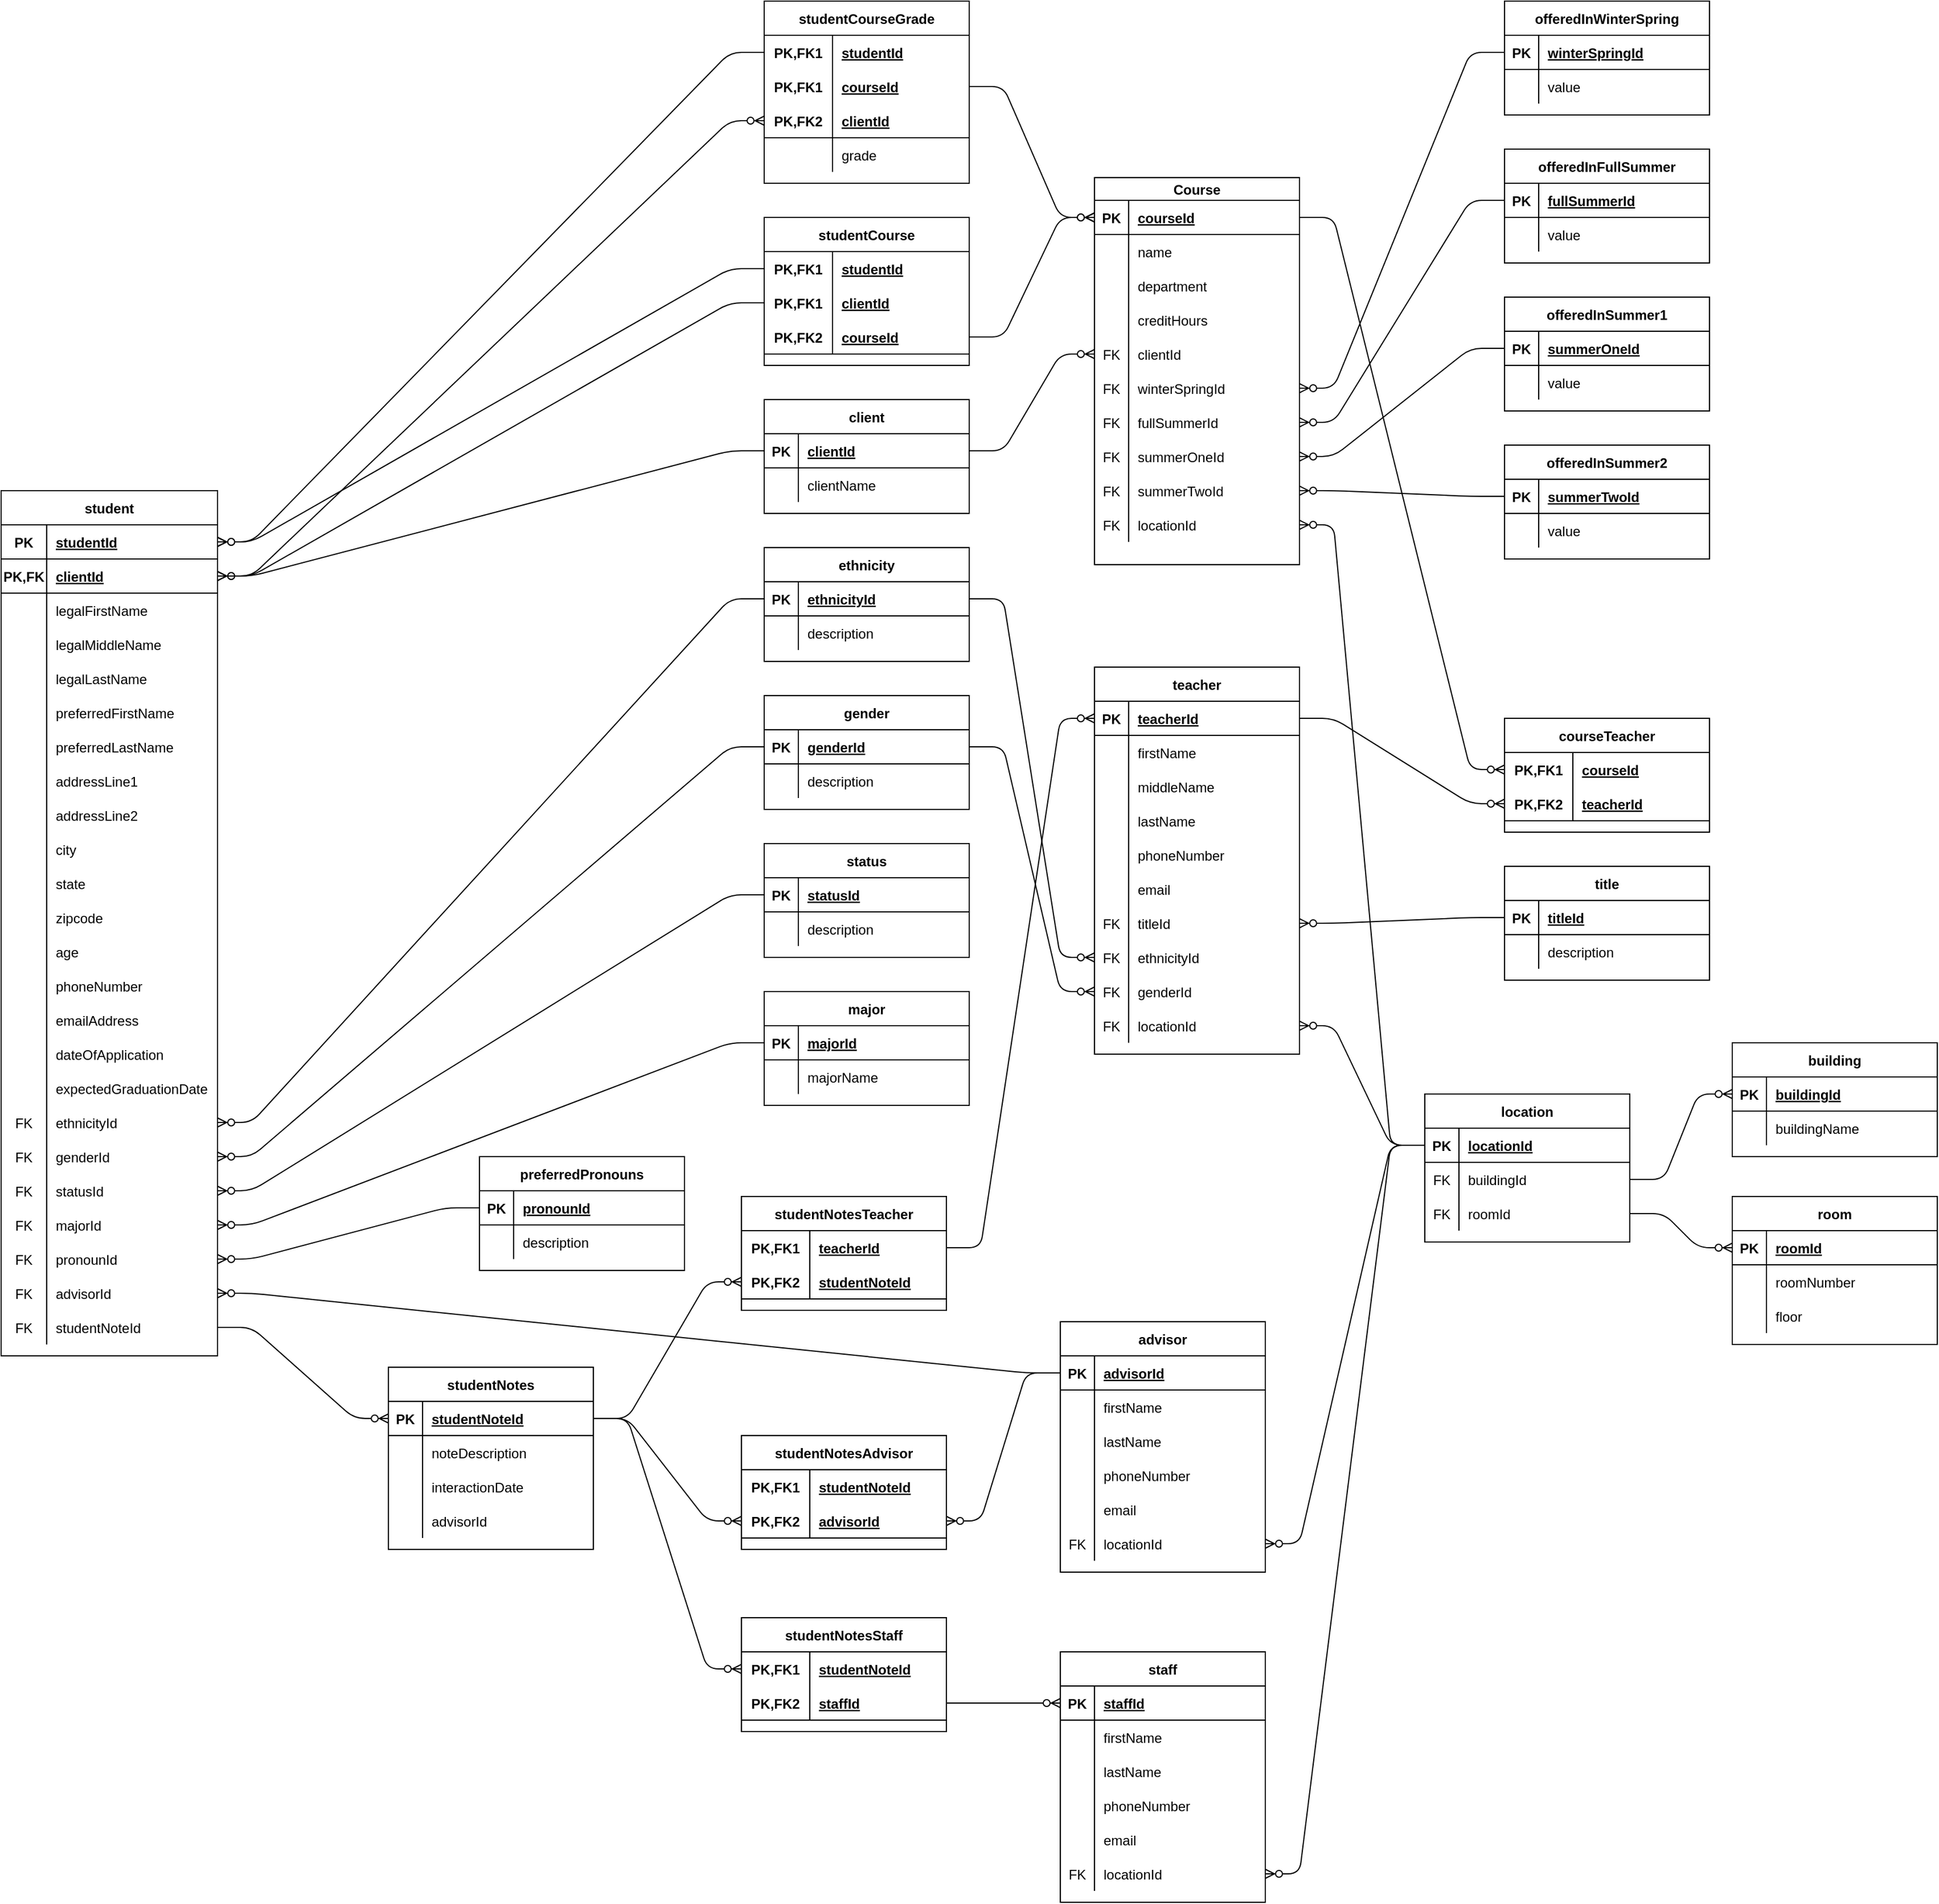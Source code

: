 <mxfile version="14.5.9" type="device"><diagram id="R2lEEEUBdFMjLlhIrx00" name="Page-1"><mxGraphModel dx="3490" dy="1865" grid="1" gridSize="10" guides="1" tooltips="1" connect="1" arrows="1" fold="1" page="1" pageScale="1" pageWidth="850" pageHeight="1100" math="0" shadow="0" extFonts="Permanent Marker^https://fonts.googleapis.com/css?family=Permanent+Marker"><root><mxCell id="0"/><mxCell id="1" parent="0"/><mxCell id="mbp_CuhjIuJa5JwOhpO--40" value="gender" style="shape=table;startSize=30;container=1;collapsible=1;childLayout=tableLayout;fixedRows=1;rowLines=0;fontStyle=1;align=center;resizeLast=1;" parent="1" vertex="1"><mxGeometry x="-650" y="-220" width="180" height="100" as="geometry"/></mxCell><mxCell id="mbp_CuhjIuJa5JwOhpO--41" value="" style="shape=partialRectangle;collapsible=0;dropTarget=0;pointerEvents=0;fillColor=none;top=0;left=0;bottom=1;right=0;points=[[0,0.5],[1,0.5]];portConstraint=eastwest;" parent="mbp_CuhjIuJa5JwOhpO--40" vertex="1"><mxGeometry y="30" width="180" height="30" as="geometry"/></mxCell><mxCell id="mbp_CuhjIuJa5JwOhpO--42" value="PK" style="shape=partialRectangle;connectable=0;fillColor=none;top=0;left=0;bottom=0;right=0;fontStyle=1;overflow=hidden;" parent="mbp_CuhjIuJa5JwOhpO--41" vertex="1"><mxGeometry width="30" height="30" as="geometry"/></mxCell><mxCell id="mbp_CuhjIuJa5JwOhpO--43" value="genderId" style="shape=partialRectangle;connectable=0;fillColor=none;top=0;left=0;bottom=0;right=0;align=left;spacingLeft=6;fontStyle=5;overflow=hidden;" parent="mbp_CuhjIuJa5JwOhpO--41" vertex="1"><mxGeometry x="30" width="150" height="30" as="geometry"/></mxCell><mxCell id="mbp_CuhjIuJa5JwOhpO--44" value="" style="shape=partialRectangle;collapsible=0;dropTarget=0;pointerEvents=0;fillColor=none;top=0;left=0;bottom=0;right=0;points=[[0,0.5],[1,0.5]];portConstraint=eastwest;" parent="mbp_CuhjIuJa5JwOhpO--40" vertex="1"><mxGeometry y="60" width="180" height="30" as="geometry"/></mxCell><mxCell id="mbp_CuhjIuJa5JwOhpO--45" value="" style="shape=partialRectangle;connectable=0;fillColor=none;top=0;left=0;bottom=0;right=0;editable=1;overflow=hidden;" parent="mbp_CuhjIuJa5JwOhpO--44" vertex="1"><mxGeometry width="30" height="30" as="geometry"/></mxCell><mxCell id="mbp_CuhjIuJa5JwOhpO--46" value="description" style="shape=partialRectangle;connectable=0;fillColor=none;top=0;left=0;bottom=0;right=0;align=left;spacingLeft=6;overflow=hidden;" parent="mbp_CuhjIuJa5JwOhpO--44" vertex="1"><mxGeometry x="30" width="150" height="30" as="geometry"/></mxCell><mxCell id="mbp_CuhjIuJa5JwOhpO--59" value="" style="edgeStyle=entityRelationEdgeStyle;fontSize=12;html=1;endArrow=ERzeroToMany;endFill=1;" parent="1" source="mbp_CuhjIuJa5JwOhpO--41" target="-7tQFi7X62UtQCUcQw6x-68" edge="1"><mxGeometry width="100" height="100" relative="1" as="geometry"><mxPoint x="-610" y="390" as="sourcePoint"/><mxPoint x="-720" y="-110" as="targetPoint"/></mxGeometry></mxCell><mxCell id="mbp_CuhjIuJa5JwOhpO--62" value="" style="edgeStyle=entityRelationEdgeStyle;fontSize=12;html=1;endArrow=ERzeroToMany;endFill=1;exitX=0;exitY=0.5;exitDx=0;exitDy=0;" parent="1" source="NMbsbFYr13KaCKoCaRvn-2" target="NMbsbFYr13KaCKoCaRvn-52" edge="1"><mxGeometry width="100" height="100" relative="1" as="geometry"><mxPoint x="-650" y="-335.0" as="sourcePoint"/><mxPoint x="-710" y="-260" as="targetPoint"/></mxGeometry></mxCell><mxCell id="mbp_CuhjIuJa5JwOhpO--63" value="Course" style="shape=table;startSize=20;container=1;collapsible=1;childLayout=tableLayout;fixedRows=1;rowLines=0;fontStyle=1;align=center;resizeLast=1;" parent="1" vertex="1"><mxGeometry x="-360" y="-675" width="180" height="340" as="geometry"/></mxCell><mxCell id="mbp_CuhjIuJa5JwOhpO--64" value="" style="shape=partialRectangle;collapsible=0;dropTarget=0;pointerEvents=0;fillColor=none;top=0;left=0;bottom=1;right=0;points=[[0,0.5],[1,0.5]];portConstraint=eastwest;" parent="mbp_CuhjIuJa5JwOhpO--63" vertex="1"><mxGeometry y="20" width="180" height="30" as="geometry"/></mxCell><mxCell id="mbp_CuhjIuJa5JwOhpO--65" value="PK" style="shape=partialRectangle;connectable=0;fillColor=none;top=0;left=0;bottom=0;right=0;fontStyle=1;overflow=hidden;" parent="mbp_CuhjIuJa5JwOhpO--64" vertex="1"><mxGeometry width="30" height="30" as="geometry"/></mxCell><mxCell id="mbp_CuhjIuJa5JwOhpO--66" value="courseId" style="shape=partialRectangle;connectable=0;fillColor=none;top=0;left=0;bottom=0;right=0;align=left;spacingLeft=6;fontStyle=5;overflow=hidden;" parent="mbp_CuhjIuJa5JwOhpO--64" vertex="1"><mxGeometry x="30" width="150" height="30" as="geometry"/></mxCell><mxCell id="mbp_CuhjIuJa5JwOhpO--67" value="" style="shape=partialRectangle;collapsible=0;dropTarget=0;pointerEvents=0;fillColor=none;top=0;left=0;bottom=0;right=0;points=[[0,0.5],[1,0.5]];portConstraint=eastwest;" parent="mbp_CuhjIuJa5JwOhpO--63" vertex="1"><mxGeometry y="50" width="180" height="30" as="geometry"/></mxCell><mxCell id="mbp_CuhjIuJa5JwOhpO--68" value="" style="shape=partialRectangle;connectable=0;fillColor=none;top=0;left=0;bottom=0;right=0;editable=1;overflow=hidden;" parent="mbp_CuhjIuJa5JwOhpO--67" vertex="1"><mxGeometry width="30" height="30" as="geometry"/></mxCell><mxCell id="mbp_CuhjIuJa5JwOhpO--69" value="name" style="shape=partialRectangle;connectable=0;fillColor=none;top=0;left=0;bottom=0;right=0;align=left;spacingLeft=6;overflow=hidden;" parent="mbp_CuhjIuJa5JwOhpO--67" vertex="1"><mxGeometry x="30" width="150" height="30" as="geometry"/></mxCell><mxCell id="-7tQFi7X62UtQCUcQw6x-16" value="" style="shape=partialRectangle;collapsible=0;dropTarget=0;pointerEvents=0;fillColor=none;top=0;left=0;bottom=0;right=0;points=[[0,0.5],[1,0.5]];portConstraint=eastwest;" parent="mbp_CuhjIuJa5JwOhpO--63" vertex="1"><mxGeometry y="80" width="180" height="30" as="geometry"/></mxCell><mxCell id="-7tQFi7X62UtQCUcQw6x-17" value="" style="shape=partialRectangle;connectable=0;fillColor=none;top=0;left=0;bottom=0;right=0;editable=1;overflow=hidden;" parent="-7tQFi7X62UtQCUcQw6x-16" vertex="1"><mxGeometry width="30" height="30" as="geometry"/></mxCell><mxCell id="-7tQFi7X62UtQCUcQw6x-18" value="department" style="shape=partialRectangle;connectable=0;fillColor=none;top=0;left=0;bottom=0;right=0;align=left;spacingLeft=6;overflow=hidden;" parent="-7tQFi7X62UtQCUcQw6x-16" vertex="1"><mxGeometry x="30" width="150" height="30" as="geometry"/></mxCell><mxCell id="mbp_CuhjIuJa5JwOhpO--70" value="" style="shape=partialRectangle;collapsible=0;dropTarget=0;pointerEvents=0;fillColor=none;top=0;left=0;bottom=0;right=0;points=[[0,0.5],[1,0.5]];portConstraint=eastwest;" parent="mbp_CuhjIuJa5JwOhpO--63" vertex="1"><mxGeometry y="110" width="180" height="30" as="geometry"/></mxCell><mxCell id="mbp_CuhjIuJa5JwOhpO--71" value="" style="shape=partialRectangle;connectable=0;fillColor=none;top=0;left=0;bottom=0;right=0;editable=1;overflow=hidden;" parent="mbp_CuhjIuJa5JwOhpO--70" vertex="1"><mxGeometry width="30" height="30" as="geometry"/></mxCell><mxCell id="mbp_CuhjIuJa5JwOhpO--72" value="creditHours" style="shape=partialRectangle;connectable=0;fillColor=none;top=0;left=0;bottom=0;right=0;align=left;spacingLeft=6;overflow=hidden;" parent="mbp_CuhjIuJa5JwOhpO--70" vertex="1"><mxGeometry x="30" width="150" height="30" as="geometry"/></mxCell><mxCell id="NMbsbFYr13KaCKoCaRvn-73" value="" style="shape=partialRectangle;collapsible=0;dropTarget=0;pointerEvents=0;fillColor=none;top=0;left=0;bottom=0;right=0;points=[[0,0.5],[1,0.5]];portConstraint=eastwest;" parent="mbp_CuhjIuJa5JwOhpO--63" vertex="1"><mxGeometry y="140" width="180" height="30" as="geometry"/></mxCell><mxCell id="NMbsbFYr13KaCKoCaRvn-74" value="FK" style="shape=partialRectangle;connectable=0;fillColor=none;top=0;left=0;bottom=0;right=0;editable=1;overflow=hidden;" parent="NMbsbFYr13KaCKoCaRvn-73" vertex="1"><mxGeometry width="30" height="30" as="geometry"/></mxCell><mxCell id="NMbsbFYr13KaCKoCaRvn-75" value="clientId" style="shape=partialRectangle;connectable=0;fillColor=none;top=0;left=0;bottom=0;right=0;align=left;spacingLeft=6;overflow=hidden;" parent="NMbsbFYr13KaCKoCaRvn-73" vertex="1"><mxGeometry x="30" width="150" height="30" as="geometry"/></mxCell><mxCell id="x-klF1tB7QHumLZUQ93C-35" value="" style="shape=partialRectangle;collapsible=0;dropTarget=0;pointerEvents=0;fillColor=none;top=0;left=0;bottom=0;right=0;points=[[0,0.5],[1,0.5]];portConstraint=eastwest;" parent="mbp_CuhjIuJa5JwOhpO--63" vertex="1"><mxGeometry y="170" width="180" height="30" as="geometry"/></mxCell><mxCell id="x-klF1tB7QHumLZUQ93C-36" value="FK" style="shape=partialRectangle;connectable=0;fillColor=none;top=0;left=0;bottom=0;right=0;editable=1;overflow=hidden;" parent="x-klF1tB7QHumLZUQ93C-35" vertex="1"><mxGeometry width="30" height="30" as="geometry"/></mxCell><mxCell id="x-klF1tB7QHumLZUQ93C-37" value="winterSpringId" style="shape=partialRectangle;connectable=0;fillColor=none;top=0;left=0;bottom=0;right=0;align=left;spacingLeft=6;overflow=hidden;" parent="x-klF1tB7QHumLZUQ93C-35" vertex="1"><mxGeometry x="30" width="150" height="30" as="geometry"/></mxCell><mxCell id="hGLzQlvAJkrOpIlDtTZt-119" value="" style="shape=partialRectangle;collapsible=0;dropTarget=0;pointerEvents=0;fillColor=none;top=0;left=0;bottom=0;right=0;points=[[0,0.5],[1,0.5]];portConstraint=eastwest;" parent="mbp_CuhjIuJa5JwOhpO--63" vertex="1"><mxGeometry y="200" width="180" height="30" as="geometry"/></mxCell><mxCell id="hGLzQlvAJkrOpIlDtTZt-120" value="FK" style="shape=partialRectangle;connectable=0;fillColor=none;top=0;left=0;bottom=0;right=0;editable=1;overflow=hidden;" parent="hGLzQlvAJkrOpIlDtTZt-119" vertex="1"><mxGeometry width="30" height="30" as="geometry"/></mxCell><mxCell id="hGLzQlvAJkrOpIlDtTZt-121" value="fullSummerId" style="shape=partialRectangle;connectable=0;fillColor=none;top=0;left=0;bottom=0;right=0;align=left;spacingLeft=6;overflow=hidden;" parent="hGLzQlvAJkrOpIlDtTZt-119" vertex="1"><mxGeometry x="30" width="150" height="30" as="geometry"/></mxCell><mxCell id="hGLzQlvAJkrOpIlDtTZt-122" value="" style="shape=partialRectangle;collapsible=0;dropTarget=0;pointerEvents=0;fillColor=none;top=0;left=0;bottom=0;right=0;points=[[0,0.5],[1,0.5]];portConstraint=eastwest;" parent="mbp_CuhjIuJa5JwOhpO--63" vertex="1"><mxGeometry y="230" width="180" height="30" as="geometry"/></mxCell><mxCell id="hGLzQlvAJkrOpIlDtTZt-123" value="FK" style="shape=partialRectangle;connectable=0;fillColor=none;top=0;left=0;bottom=0;right=0;editable=1;overflow=hidden;" parent="hGLzQlvAJkrOpIlDtTZt-122" vertex="1"><mxGeometry width="30" height="30" as="geometry"/></mxCell><mxCell id="hGLzQlvAJkrOpIlDtTZt-124" value="summerOneId" style="shape=partialRectangle;connectable=0;fillColor=none;top=0;left=0;bottom=0;right=0;align=left;spacingLeft=6;overflow=hidden;" parent="hGLzQlvAJkrOpIlDtTZt-122" vertex="1"><mxGeometry x="30" width="150" height="30" as="geometry"/></mxCell><mxCell id="hGLzQlvAJkrOpIlDtTZt-125" value="" style="shape=partialRectangle;collapsible=0;dropTarget=0;pointerEvents=0;fillColor=none;top=0;left=0;bottom=0;right=0;points=[[0,0.5],[1,0.5]];portConstraint=eastwest;" parent="mbp_CuhjIuJa5JwOhpO--63" vertex="1"><mxGeometry y="260" width="180" height="30" as="geometry"/></mxCell><mxCell id="hGLzQlvAJkrOpIlDtTZt-126" value="FK" style="shape=partialRectangle;connectable=0;fillColor=none;top=0;left=0;bottom=0;right=0;editable=1;overflow=hidden;" parent="hGLzQlvAJkrOpIlDtTZt-125" vertex="1"><mxGeometry width="30" height="30" as="geometry"/></mxCell><mxCell id="hGLzQlvAJkrOpIlDtTZt-127" value="summerTwoId" style="shape=partialRectangle;connectable=0;fillColor=none;top=0;left=0;bottom=0;right=0;align=left;spacingLeft=6;overflow=hidden;" parent="hGLzQlvAJkrOpIlDtTZt-125" vertex="1"><mxGeometry x="30" width="150" height="30" as="geometry"/></mxCell><mxCell id="x-klF1tB7QHumLZUQ93C-67" value="" style="shape=partialRectangle;collapsible=0;dropTarget=0;pointerEvents=0;fillColor=none;top=0;left=0;bottom=0;right=0;points=[[0,0.5],[1,0.5]];portConstraint=eastwest;" parent="mbp_CuhjIuJa5JwOhpO--63" vertex="1"><mxGeometry y="290" width="180" height="30" as="geometry"/></mxCell><mxCell id="x-klF1tB7QHumLZUQ93C-68" value="FK" style="shape=partialRectangle;connectable=0;fillColor=none;top=0;left=0;bottom=0;right=0;editable=1;overflow=hidden;" parent="x-klF1tB7QHumLZUQ93C-67" vertex="1"><mxGeometry width="30" height="30" as="geometry"/></mxCell><mxCell id="x-klF1tB7QHumLZUQ93C-69" value="locationId" style="shape=partialRectangle;connectable=0;fillColor=none;top=0;left=0;bottom=0;right=0;align=left;spacingLeft=6;overflow=hidden;" parent="x-klF1tB7QHumLZUQ93C-67" vertex="1"><mxGeometry x="30" width="150" height="30" as="geometry"/></mxCell><mxCell id="mbp_CuhjIuJa5JwOhpO--89" value="" style="edgeStyle=entityRelationEdgeStyle;fontSize=12;html=1;endArrow=ERzeroToMany;endFill=1;" parent="1" source="mbp_CuhjIuJa5JwOhpO--138" target="x-klF1tB7QHumLZUQ93C-67" edge="1"><mxGeometry width="100" height="100" relative="1" as="geometry"><mxPoint x="180" y="-565" as="sourcePoint"/><mxPoint x="390" y="-210" as="targetPoint"/></mxGeometry></mxCell><mxCell id="mbp_CuhjIuJa5JwOhpO--105" value="" style="edgeStyle=entityRelationEdgeStyle;fontSize=12;html=1;endArrow=ERzeroToMany;endFill=1;" parent="1" source="mbp_CuhjIuJa5JwOhpO--133" target="mbp_CuhjIuJa5JwOhpO--64" edge="1"><mxGeometry width="100" height="100" relative="1" as="geometry"><mxPoint x="80" y="-485" as="sourcePoint"/><mxPoint x="-210" y="200" as="targetPoint"/></mxGeometry></mxCell><mxCell id="mbp_CuhjIuJa5JwOhpO--107" value="courseTeacher" style="shape=table;startSize=30;container=1;collapsible=1;childLayout=tableLayout;fixedRows=1;rowLines=0;fontStyle=1;align=center;resizeLast=1;" parent="1" vertex="1"><mxGeometry y="-200" width="180" height="100" as="geometry"/></mxCell><mxCell id="mbp_CuhjIuJa5JwOhpO--108" value="" style="shape=partialRectangle;collapsible=0;dropTarget=0;pointerEvents=0;fillColor=none;top=0;left=0;bottom=0;right=0;points=[[0,0.5],[1,0.5]];portConstraint=eastwest;" parent="mbp_CuhjIuJa5JwOhpO--107" vertex="1"><mxGeometry y="30" width="180" height="30" as="geometry"/></mxCell><mxCell id="mbp_CuhjIuJa5JwOhpO--109" value="PK,FK1" style="shape=partialRectangle;connectable=0;fillColor=none;top=0;left=0;bottom=0;right=0;fontStyle=1;overflow=hidden;" parent="mbp_CuhjIuJa5JwOhpO--108" vertex="1"><mxGeometry width="60" height="30" as="geometry"/></mxCell><mxCell id="mbp_CuhjIuJa5JwOhpO--110" value="courseId" style="shape=partialRectangle;connectable=0;fillColor=none;top=0;left=0;bottom=0;right=0;align=left;spacingLeft=6;fontStyle=5;overflow=hidden;" parent="mbp_CuhjIuJa5JwOhpO--108" vertex="1"><mxGeometry x="60" width="120" height="30" as="geometry"/></mxCell><mxCell id="mbp_CuhjIuJa5JwOhpO--111" value="" style="shape=partialRectangle;collapsible=0;dropTarget=0;pointerEvents=0;fillColor=none;top=0;left=0;bottom=1;right=0;points=[[0,0.5],[1,0.5]];portConstraint=eastwest;" parent="mbp_CuhjIuJa5JwOhpO--107" vertex="1"><mxGeometry y="60" width="180" height="30" as="geometry"/></mxCell><mxCell id="mbp_CuhjIuJa5JwOhpO--112" value="PK,FK2" style="shape=partialRectangle;connectable=0;fillColor=none;top=0;left=0;bottom=0;right=0;fontStyle=1;overflow=hidden;" parent="mbp_CuhjIuJa5JwOhpO--111" vertex="1"><mxGeometry width="60" height="30" as="geometry"/></mxCell><mxCell id="mbp_CuhjIuJa5JwOhpO--113" value="teacherId" style="shape=partialRectangle;connectable=0;fillColor=none;top=0;left=0;bottom=0;right=0;align=left;spacingLeft=6;fontStyle=5;overflow=hidden;" parent="mbp_CuhjIuJa5JwOhpO--111" vertex="1"><mxGeometry x="60" width="120" height="30" as="geometry"/></mxCell><mxCell id="mbp_CuhjIuJa5JwOhpO--114" value="" style="edgeStyle=entityRelationEdgeStyle;fontSize=12;html=1;endArrow=ERzeroToMany;endFill=1;entryX=0;entryY=0.5;entryDx=0;entryDy=0;exitX=1;exitY=0.5;exitDx=0;exitDy=0;" parent="1" source="mbp_CuhjIuJa5JwOhpO--64" target="mbp_CuhjIuJa5JwOhpO--108" edge="1"><mxGeometry width="100" height="100" relative="1" as="geometry"><mxPoint x="330" y="-530" as="sourcePoint"/><mxPoint x="530" y="-70" as="targetPoint"/></mxGeometry></mxCell><mxCell id="mbp_CuhjIuJa5JwOhpO--115" value="teacher" style="shape=table;startSize=30;container=1;collapsible=1;childLayout=tableLayout;fixedRows=1;rowLines=0;fontStyle=1;align=center;resizeLast=1;" parent="1" vertex="1"><mxGeometry x="-360" y="-245" width="180" height="340" as="geometry"/></mxCell><mxCell id="mbp_CuhjIuJa5JwOhpO--116" value="" style="shape=partialRectangle;collapsible=0;dropTarget=0;pointerEvents=0;fillColor=none;top=0;left=0;bottom=1;right=0;points=[[0,0.5],[1,0.5]];portConstraint=eastwest;" parent="mbp_CuhjIuJa5JwOhpO--115" vertex="1"><mxGeometry y="30" width="180" height="30" as="geometry"/></mxCell><mxCell id="mbp_CuhjIuJa5JwOhpO--117" value="PK" style="shape=partialRectangle;connectable=0;fillColor=none;top=0;left=0;bottom=0;right=0;fontStyle=1;overflow=hidden;" parent="mbp_CuhjIuJa5JwOhpO--116" vertex="1"><mxGeometry width="30" height="30" as="geometry"/></mxCell><mxCell id="mbp_CuhjIuJa5JwOhpO--118" value="teacherId" style="shape=partialRectangle;connectable=0;fillColor=none;top=0;left=0;bottom=0;right=0;align=left;spacingLeft=6;fontStyle=5;overflow=hidden;" parent="mbp_CuhjIuJa5JwOhpO--116" vertex="1"><mxGeometry x="30" width="150" height="30" as="geometry"/></mxCell><mxCell id="mbp_CuhjIuJa5JwOhpO--119" value="" style="shape=partialRectangle;collapsible=0;dropTarget=0;pointerEvents=0;fillColor=none;top=0;left=0;bottom=0;right=0;points=[[0,0.5],[1,0.5]];portConstraint=eastwest;" parent="mbp_CuhjIuJa5JwOhpO--115" vertex="1"><mxGeometry y="60" width="180" height="30" as="geometry"/></mxCell><mxCell id="mbp_CuhjIuJa5JwOhpO--120" value="" style="shape=partialRectangle;connectable=0;fillColor=none;top=0;left=0;bottom=0;right=0;editable=1;overflow=hidden;" parent="mbp_CuhjIuJa5JwOhpO--119" vertex="1"><mxGeometry width="30" height="30" as="geometry"/></mxCell><mxCell id="mbp_CuhjIuJa5JwOhpO--121" value="firstName" style="shape=partialRectangle;connectable=0;fillColor=none;top=0;left=0;bottom=0;right=0;align=left;spacingLeft=6;overflow=hidden;" parent="mbp_CuhjIuJa5JwOhpO--119" vertex="1"><mxGeometry x="30" width="150" height="30" as="geometry"/></mxCell><mxCell id="NMbsbFYr13KaCKoCaRvn-89" value="" style="shape=partialRectangle;collapsible=0;dropTarget=0;pointerEvents=0;fillColor=none;top=0;left=0;bottom=0;right=0;points=[[0,0.5],[1,0.5]];portConstraint=eastwest;" parent="mbp_CuhjIuJa5JwOhpO--115" vertex="1"><mxGeometry y="90" width="180" height="30" as="geometry"/></mxCell><mxCell id="NMbsbFYr13KaCKoCaRvn-90" value="" style="shape=partialRectangle;connectable=0;fillColor=none;top=0;left=0;bottom=0;right=0;editable=1;overflow=hidden;" parent="NMbsbFYr13KaCKoCaRvn-89" vertex="1"><mxGeometry width="30" height="30" as="geometry"/></mxCell><mxCell id="NMbsbFYr13KaCKoCaRvn-91" value="middleName" style="shape=partialRectangle;connectable=0;fillColor=none;top=0;left=0;bottom=0;right=0;align=left;spacingLeft=6;overflow=hidden;" parent="NMbsbFYr13KaCKoCaRvn-89" vertex="1"><mxGeometry x="30" width="150" height="30" as="geometry"/></mxCell><mxCell id="NMbsbFYr13KaCKoCaRvn-83" value="" style="shape=partialRectangle;collapsible=0;dropTarget=0;pointerEvents=0;fillColor=none;top=0;left=0;bottom=0;right=0;points=[[0,0.5],[1,0.5]];portConstraint=eastwest;" parent="mbp_CuhjIuJa5JwOhpO--115" vertex="1"><mxGeometry y="120" width="180" height="30" as="geometry"/></mxCell><mxCell id="NMbsbFYr13KaCKoCaRvn-84" value="" style="shape=partialRectangle;connectable=0;fillColor=none;top=0;left=0;bottom=0;right=0;editable=1;overflow=hidden;" parent="NMbsbFYr13KaCKoCaRvn-83" vertex="1"><mxGeometry width="30" height="30" as="geometry"/></mxCell><mxCell id="NMbsbFYr13KaCKoCaRvn-85" value="lastName" style="shape=partialRectangle;connectable=0;fillColor=none;top=0;left=0;bottom=0;right=0;align=left;spacingLeft=6;overflow=hidden;" parent="NMbsbFYr13KaCKoCaRvn-83" vertex="1"><mxGeometry x="30" width="150" height="30" as="geometry"/></mxCell><mxCell id="mbp_CuhjIuJa5JwOhpO--122" value="" style="shape=partialRectangle;collapsible=0;dropTarget=0;pointerEvents=0;fillColor=none;top=0;left=0;bottom=0;right=0;points=[[0,0.5],[1,0.5]];portConstraint=eastwest;" parent="mbp_CuhjIuJa5JwOhpO--115" vertex="1"><mxGeometry y="150" width="180" height="30" as="geometry"/></mxCell><mxCell id="mbp_CuhjIuJa5JwOhpO--123" value="" style="shape=partialRectangle;connectable=0;fillColor=none;top=0;left=0;bottom=0;right=0;editable=1;overflow=hidden;" parent="mbp_CuhjIuJa5JwOhpO--122" vertex="1"><mxGeometry width="30" height="30" as="geometry"/></mxCell><mxCell id="mbp_CuhjIuJa5JwOhpO--124" value="phoneNumber" style="shape=partialRectangle;connectable=0;fillColor=none;top=0;left=0;bottom=0;right=0;align=left;spacingLeft=6;overflow=hidden;" parent="mbp_CuhjIuJa5JwOhpO--122" vertex="1"><mxGeometry x="30" width="150" height="30" as="geometry"/></mxCell><mxCell id="mbp_CuhjIuJa5JwOhpO--125" value="" style="shape=partialRectangle;collapsible=0;dropTarget=0;pointerEvents=0;fillColor=none;top=0;left=0;bottom=0;right=0;points=[[0,0.5],[1,0.5]];portConstraint=eastwest;" parent="mbp_CuhjIuJa5JwOhpO--115" vertex="1"><mxGeometry y="180" width="180" height="30" as="geometry"/></mxCell><mxCell id="mbp_CuhjIuJa5JwOhpO--126" value="" style="shape=partialRectangle;connectable=0;fillColor=none;top=0;left=0;bottom=0;right=0;editable=1;overflow=hidden;" parent="mbp_CuhjIuJa5JwOhpO--125" vertex="1"><mxGeometry width="30" height="30" as="geometry"/></mxCell><mxCell id="mbp_CuhjIuJa5JwOhpO--127" value="email" style="shape=partialRectangle;connectable=0;fillColor=none;top=0;left=0;bottom=0;right=0;align=left;spacingLeft=6;overflow=hidden;" parent="mbp_CuhjIuJa5JwOhpO--125" vertex="1"><mxGeometry x="30" width="150" height="30" as="geometry"/></mxCell><mxCell id="-7tQFi7X62UtQCUcQw6x-38" value="" style="shape=partialRectangle;collapsible=0;dropTarget=0;pointerEvents=0;fillColor=none;top=0;left=0;bottom=0;right=0;points=[[0,0.5],[1,0.5]];portConstraint=eastwest;" parent="mbp_CuhjIuJa5JwOhpO--115" vertex="1"><mxGeometry y="210" width="180" height="30" as="geometry"/></mxCell><mxCell id="-7tQFi7X62UtQCUcQw6x-39" value="FK" style="shape=partialRectangle;connectable=0;fillColor=none;top=0;left=0;bottom=0;right=0;editable=1;overflow=hidden;" parent="-7tQFi7X62UtQCUcQw6x-38" vertex="1"><mxGeometry width="30" height="30" as="geometry"/></mxCell><mxCell id="-7tQFi7X62UtQCUcQw6x-40" value="titleId" style="shape=partialRectangle;connectable=0;fillColor=none;top=0;left=0;bottom=0;right=0;align=left;spacingLeft=6;overflow=hidden;" parent="-7tQFi7X62UtQCUcQw6x-38" vertex="1"><mxGeometry x="30" width="150" height="30" as="geometry"/></mxCell><mxCell id="NMbsbFYr13KaCKoCaRvn-48" value="" style="shape=partialRectangle;collapsible=0;dropTarget=0;pointerEvents=0;fillColor=none;top=0;left=0;bottom=0;right=0;points=[[0,0.5],[1,0.5]];portConstraint=eastwest;" parent="mbp_CuhjIuJa5JwOhpO--115" vertex="1"><mxGeometry y="240" width="180" height="30" as="geometry"/></mxCell><mxCell id="NMbsbFYr13KaCKoCaRvn-49" value="FK" style="shape=partialRectangle;connectable=0;fillColor=none;top=0;left=0;bottom=0;right=0;editable=1;overflow=hidden;" parent="NMbsbFYr13KaCKoCaRvn-48" vertex="1"><mxGeometry width="30" height="30" as="geometry"/></mxCell><mxCell id="NMbsbFYr13KaCKoCaRvn-50" value="ethnicityId" style="shape=partialRectangle;connectable=0;fillColor=none;top=0;left=0;bottom=0;right=0;align=left;spacingLeft=6;overflow=hidden;" parent="NMbsbFYr13KaCKoCaRvn-48" vertex="1"><mxGeometry x="30" width="150" height="30" as="geometry"/></mxCell><mxCell id="-7tQFi7X62UtQCUcQw6x-65" value="" style="shape=partialRectangle;collapsible=0;dropTarget=0;pointerEvents=0;fillColor=none;top=0;left=0;bottom=0;right=0;points=[[0,0.5],[1,0.5]];portConstraint=eastwest;" parent="mbp_CuhjIuJa5JwOhpO--115" vertex="1"><mxGeometry y="270" width="180" height="30" as="geometry"/></mxCell><mxCell id="-7tQFi7X62UtQCUcQw6x-66" value="FK" style="shape=partialRectangle;connectable=0;fillColor=none;top=0;left=0;bottom=0;right=0;editable=1;overflow=hidden;" parent="-7tQFi7X62UtQCUcQw6x-65" vertex="1"><mxGeometry width="30" height="30" as="geometry"/></mxCell><mxCell id="-7tQFi7X62UtQCUcQw6x-67" value="genderId" style="shape=partialRectangle;connectable=0;fillColor=none;top=0;left=0;bottom=0;right=0;align=left;spacingLeft=6;overflow=hidden;" parent="-7tQFi7X62UtQCUcQw6x-65" vertex="1"><mxGeometry x="30" width="150" height="30" as="geometry"/></mxCell><mxCell id="-7tQFi7X62UtQCUcQw6x-62" value="" style="shape=partialRectangle;collapsible=0;dropTarget=0;pointerEvents=0;fillColor=none;top=0;left=0;bottom=0;right=0;points=[[0,0.5],[1,0.5]];portConstraint=eastwest;" parent="mbp_CuhjIuJa5JwOhpO--115" vertex="1"><mxGeometry y="300" width="180" height="30" as="geometry"/></mxCell><mxCell id="-7tQFi7X62UtQCUcQw6x-63" value="FK" style="shape=partialRectangle;connectable=0;fillColor=none;top=0;left=0;bottom=0;right=0;editable=1;overflow=hidden;" parent="-7tQFi7X62UtQCUcQw6x-62" vertex="1"><mxGeometry width="30" height="30" as="geometry"/></mxCell><mxCell id="-7tQFi7X62UtQCUcQw6x-64" value="locationId" style="shape=partialRectangle;connectable=0;fillColor=none;top=0;left=0;bottom=0;right=0;align=left;spacingLeft=6;overflow=hidden;" parent="-7tQFi7X62UtQCUcQw6x-62" vertex="1"><mxGeometry x="30" width="150" height="30" as="geometry"/></mxCell><mxCell id="mbp_CuhjIuJa5JwOhpO--128" value="" style="edgeStyle=entityRelationEdgeStyle;fontSize=12;html=1;endArrow=ERzeroToMany;endFill=1;exitX=1;exitY=0.5;exitDx=0;exitDy=0;" parent="1" source="mbp_CuhjIuJa5JwOhpO--116" target="mbp_CuhjIuJa5JwOhpO--111" edge="1"><mxGeometry width="100" height="100" relative="1" as="geometry"><mxPoint x="-90" y="-350" as="sourcePoint"/><mxPoint x="50" y="-20" as="targetPoint"/></mxGeometry></mxCell><mxCell id="mbp_CuhjIuJa5JwOhpO--129" value="studentCourse" style="shape=table;startSize=30;container=1;collapsible=1;childLayout=tableLayout;fixedRows=1;rowLines=0;fontStyle=1;align=center;resizeLast=1;" parent="1" vertex="1"><mxGeometry x="-650" y="-640" width="180" height="130" as="geometry"/></mxCell><mxCell id="mbp_CuhjIuJa5JwOhpO--130" value="" style="shape=partialRectangle;collapsible=0;dropTarget=0;pointerEvents=0;fillColor=none;top=0;left=0;bottom=0;right=0;points=[[0,0.5],[1,0.5]];portConstraint=eastwest;" parent="mbp_CuhjIuJa5JwOhpO--129" vertex="1"><mxGeometry y="30" width="180" height="30" as="geometry"/></mxCell><mxCell id="mbp_CuhjIuJa5JwOhpO--131" value="PK,FK1" style="shape=partialRectangle;connectable=0;fillColor=none;top=0;left=0;bottom=0;right=0;fontStyle=1;overflow=hidden;" parent="mbp_CuhjIuJa5JwOhpO--130" vertex="1"><mxGeometry width="60" height="30" as="geometry"/></mxCell><mxCell id="mbp_CuhjIuJa5JwOhpO--132" value="studentId" style="shape=partialRectangle;connectable=0;fillColor=none;top=0;left=0;bottom=0;right=0;align=left;spacingLeft=6;fontStyle=5;overflow=hidden;" parent="mbp_CuhjIuJa5JwOhpO--130" vertex="1"><mxGeometry x="60" width="120" height="30" as="geometry"/></mxCell><mxCell id="x-klF1tB7QHumLZUQ93C-121" value="" style="shape=partialRectangle;collapsible=0;dropTarget=0;pointerEvents=0;fillColor=none;top=0;left=0;bottom=0;right=0;points=[[0,0.5],[1,0.5]];portConstraint=eastwest;" parent="mbp_CuhjIuJa5JwOhpO--129" vertex="1"><mxGeometry y="60" width="180" height="30" as="geometry"/></mxCell><mxCell id="x-klF1tB7QHumLZUQ93C-122" value="PK,FK1" style="shape=partialRectangle;connectable=0;fillColor=none;top=0;left=0;bottom=0;right=0;fontStyle=1;overflow=hidden;" parent="x-klF1tB7QHumLZUQ93C-121" vertex="1"><mxGeometry width="60" height="30" as="geometry"/></mxCell><mxCell id="x-klF1tB7QHumLZUQ93C-123" value="clientId" style="shape=partialRectangle;connectable=0;fillColor=none;top=0;left=0;bottom=0;right=0;align=left;spacingLeft=6;fontStyle=5;overflow=hidden;" parent="x-klF1tB7QHumLZUQ93C-121" vertex="1"><mxGeometry x="60" width="120" height="30" as="geometry"/></mxCell><mxCell id="mbp_CuhjIuJa5JwOhpO--133" value="" style="shape=partialRectangle;collapsible=0;dropTarget=0;pointerEvents=0;fillColor=none;top=0;left=0;bottom=1;right=0;points=[[0,0.5],[1,0.5]];portConstraint=eastwest;" parent="mbp_CuhjIuJa5JwOhpO--129" vertex="1"><mxGeometry y="90" width="180" height="30" as="geometry"/></mxCell><mxCell id="mbp_CuhjIuJa5JwOhpO--134" value="PK,FK2" style="shape=partialRectangle;connectable=0;fillColor=none;top=0;left=0;bottom=0;right=0;fontStyle=1;overflow=hidden;" parent="mbp_CuhjIuJa5JwOhpO--133" vertex="1"><mxGeometry width="60" height="30" as="geometry"/></mxCell><mxCell id="mbp_CuhjIuJa5JwOhpO--135" value="courseId" style="shape=partialRectangle;connectable=0;fillColor=none;top=0;left=0;bottom=0;right=0;align=left;spacingLeft=6;fontStyle=5;overflow=hidden;" parent="mbp_CuhjIuJa5JwOhpO--133" vertex="1"><mxGeometry x="60" width="120" height="30" as="geometry"/></mxCell><mxCell id="mbp_CuhjIuJa5JwOhpO--136" value="" style="edgeStyle=entityRelationEdgeStyle;fontSize=12;html=1;endArrow=ERzeroToMany;endFill=1;" parent="1" source="mbp_CuhjIuJa5JwOhpO--130" target="mbp_CuhjIuJa5JwOhpO--151" edge="1"><mxGeometry width="100" height="100" relative="1" as="geometry"><mxPoint x="-840" y="-420" as="sourcePoint"/><mxPoint x="-780" y="-560" as="targetPoint"/></mxGeometry></mxCell><mxCell id="mbp_CuhjIuJa5JwOhpO--137" value="location" style="shape=table;startSize=30;container=1;collapsible=1;childLayout=tableLayout;fixedRows=1;rowLines=0;fontStyle=1;align=center;resizeLast=1;" parent="1" vertex="1"><mxGeometry x="-70" y="130" width="180" height="130" as="geometry"/></mxCell><mxCell id="mbp_CuhjIuJa5JwOhpO--138" value="" style="shape=partialRectangle;collapsible=0;dropTarget=0;pointerEvents=0;fillColor=none;top=0;left=0;bottom=1;right=0;points=[[0,0.5],[1,0.5]];portConstraint=eastwest;" parent="mbp_CuhjIuJa5JwOhpO--137" vertex="1"><mxGeometry y="30" width="180" height="30" as="geometry"/></mxCell><mxCell id="mbp_CuhjIuJa5JwOhpO--139" value="PK" style="shape=partialRectangle;connectable=0;fillColor=none;top=0;left=0;bottom=0;right=0;fontStyle=1;overflow=hidden;" parent="mbp_CuhjIuJa5JwOhpO--138" vertex="1"><mxGeometry width="30" height="30" as="geometry"/></mxCell><mxCell id="mbp_CuhjIuJa5JwOhpO--140" value="locationId" style="shape=partialRectangle;connectable=0;fillColor=none;top=0;left=0;bottom=0;right=0;align=left;spacingLeft=6;fontStyle=5;overflow=hidden;" parent="mbp_CuhjIuJa5JwOhpO--138" vertex="1"><mxGeometry x="30" width="150" height="30" as="geometry"/></mxCell><mxCell id="mbp_CuhjIuJa5JwOhpO--141" value="" style="shape=partialRectangle;collapsible=0;dropTarget=0;pointerEvents=0;fillColor=none;top=0;left=0;bottom=0;right=0;points=[[0,0.5],[1,0.5]];portConstraint=eastwest;" parent="mbp_CuhjIuJa5JwOhpO--137" vertex="1"><mxGeometry y="60" width="180" height="30" as="geometry"/></mxCell><mxCell id="mbp_CuhjIuJa5JwOhpO--142" value="FK" style="shape=partialRectangle;connectable=0;fillColor=none;top=0;left=0;bottom=0;right=0;editable=1;overflow=hidden;" parent="mbp_CuhjIuJa5JwOhpO--141" vertex="1"><mxGeometry width="30" height="30" as="geometry"/></mxCell><mxCell id="mbp_CuhjIuJa5JwOhpO--143" value="buildingId" style="shape=partialRectangle;connectable=0;fillColor=none;top=0;left=0;bottom=0;right=0;align=left;spacingLeft=6;overflow=hidden;" parent="mbp_CuhjIuJa5JwOhpO--141" vertex="1"><mxGeometry x="30" width="150" height="30" as="geometry"/></mxCell><mxCell id="x-klF1tB7QHumLZUQ93C-104" value="" style="shape=partialRectangle;collapsible=0;dropTarget=0;pointerEvents=0;fillColor=none;top=0;left=0;bottom=0;right=0;points=[[0,0.5],[1,0.5]];portConstraint=eastwest;" parent="mbp_CuhjIuJa5JwOhpO--137" vertex="1"><mxGeometry y="90" width="180" height="30" as="geometry"/></mxCell><mxCell id="x-klF1tB7QHumLZUQ93C-105" value="FK" style="shape=partialRectangle;connectable=0;fillColor=none;top=0;left=0;bottom=0;right=0;editable=1;overflow=hidden;" parent="x-klF1tB7QHumLZUQ93C-104" vertex="1"><mxGeometry width="30" height="30" as="geometry"/></mxCell><mxCell id="x-klF1tB7QHumLZUQ93C-106" value="roomId" style="shape=partialRectangle;connectable=0;fillColor=none;top=0;left=0;bottom=0;right=0;align=left;spacingLeft=6;overflow=hidden;" parent="x-klF1tB7QHumLZUQ93C-104" vertex="1"><mxGeometry x="30" width="150" height="30" as="geometry"/></mxCell><mxCell id="mbp_CuhjIuJa5JwOhpO--150" value="student" style="shape=table;startSize=30;container=1;collapsible=1;childLayout=tableLayout;fixedRows=1;rowLines=0;fontStyle=1;align=center;resizeLast=1;" parent="1" vertex="1"><mxGeometry x="-1320" y="-400" width="190" height="760" as="geometry"/></mxCell><mxCell id="mbp_CuhjIuJa5JwOhpO--151" value="" style="shape=partialRectangle;collapsible=0;dropTarget=0;pointerEvents=0;fillColor=none;top=0;left=0;bottom=1;right=0;points=[[0,0.5],[1,0.5]];portConstraint=eastwest;" parent="mbp_CuhjIuJa5JwOhpO--150" vertex="1"><mxGeometry y="30" width="190" height="30" as="geometry"/></mxCell><mxCell id="mbp_CuhjIuJa5JwOhpO--152" value="PK" style="shape=partialRectangle;connectable=0;fillColor=none;top=0;left=0;bottom=0;right=0;fontStyle=1;overflow=hidden;" parent="mbp_CuhjIuJa5JwOhpO--151" vertex="1"><mxGeometry width="40" height="30" as="geometry"/></mxCell><mxCell id="mbp_CuhjIuJa5JwOhpO--153" value="studentId" style="shape=partialRectangle;connectable=0;fillColor=none;top=0;left=0;bottom=0;right=0;align=left;spacingLeft=6;fontStyle=5;overflow=hidden;" parent="mbp_CuhjIuJa5JwOhpO--151" vertex="1"><mxGeometry x="40" width="150" height="30" as="geometry"/></mxCell><mxCell id="NMbsbFYr13KaCKoCaRvn-56" value="" style="shape=partialRectangle;collapsible=0;dropTarget=0;pointerEvents=0;fillColor=none;top=0;left=0;bottom=1;right=0;points=[[0,0.5],[1,0.5]];portConstraint=eastwest;" parent="mbp_CuhjIuJa5JwOhpO--150" vertex="1"><mxGeometry y="60" width="190" height="30" as="geometry"/></mxCell><mxCell id="NMbsbFYr13KaCKoCaRvn-57" value="PK,FK" style="shape=partialRectangle;connectable=0;fillColor=none;top=0;left=0;bottom=0;right=0;fontStyle=1;overflow=hidden;" parent="NMbsbFYr13KaCKoCaRvn-56" vertex="1"><mxGeometry width="40" height="30" as="geometry"/></mxCell><mxCell id="NMbsbFYr13KaCKoCaRvn-58" value="clientId" style="shape=partialRectangle;connectable=0;fillColor=none;top=0;left=0;bottom=0;right=0;align=left;spacingLeft=6;fontStyle=5;overflow=hidden;" parent="NMbsbFYr13KaCKoCaRvn-56" vertex="1"><mxGeometry x="40" width="150" height="30" as="geometry"/></mxCell><mxCell id="mbp_CuhjIuJa5JwOhpO--154" value="" style="shape=partialRectangle;collapsible=0;dropTarget=0;pointerEvents=0;fillColor=none;top=0;left=0;bottom=0;right=0;points=[[0,0.5],[1,0.5]];portConstraint=eastwest;" parent="mbp_CuhjIuJa5JwOhpO--150" vertex="1"><mxGeometry y="90" width="190" height="30" as="geometry"/></mxCell><mxCell id="mbp_CuhjIuJa5JwOhpO--155" value="" style="shape=partialRectangle;connectable=0;fillColor=none;top=0;left=0;bottom=0;right=0;editable=1;overflow=hidden;" parent="mbp_CuhjIuJa5JwOhpO--154" vertex="1"><mxGeometry width="40" height="30" as="geometry"/></mxCell><mxCell id="mbp_CuhjIuJa5JwOhpO--156" value="legalFirstName" style="shape=partialRectangle;connectable=0;fillColor=none;top=0;left=0;bottom=0;right=0;align=left;spacingLeft=6;overflow=hidden;" parent="mbp_CuhjIuJa5JwOhpO--154" vertex="1"><mxGeometry x="40" width="150" height="30" as="geometry"/></mxCell><mxCell id="NMbsbFYr13KaCKoCaRvn-77" value="" style="shape=partialRectangle;collapsible=0;dropTarget=0;pointerEvents=0;fillColor=none;top=0;left=0;bottom=0;right=0;points=[[0,0.5],[1,0.5]];portConstraint=eastwest;" parent="mbp_CuhjIuJa5JwOhpO--150" vertex="1"><mxGeometry y="120" width="190" height="30" as="geometry"/></mxCell><mxCell id="NMbsbFYr13KaCKoCaRvn-78" value="" style="shape=partialRectangle;connectable=0;fillColor=none;top=0;left=0;bottom=0;right=0;editable=1;overflow=hidden;" parent="NMbsbFYr13KaCKoCaRvn-77" vertex="1"><mxGeometry width="40" height="30" as="geometry"/></mxCell><mxCell id="NMbsbFYr13KaCKoCaRvn-79" value="legalMiddleName" style="shape=partialRectangle;connectable=0;fillColor=none;top=0;left=0;bottom=0;right=0;align=left;spacingLeft=6;overflow=hidden;" parent="NMbsbFYr13KaCKoCaRvn-77" vertex="1"><mxGeometry x="40" width="150" height="30" as="geometry"/></mxCell><mxCell id="mbp_CuhjIuJa5JwOhpO--157" value="" style="shape=partialRectangle;collapsible=0;dropTarget=0;pointerEvents=0;fillColor=none;top=0;left=0;bottom=0;right=0;points=[[0,0.5],[1,0.5]];portConstraint=eastwest;" parent="mbp_CuhjIuJa5JwOhpO--150" vertex="1"><mxGeometry y="150" width="190" height="30" as="geometry"/></mxCell><mxCell id="mbp_CuhjIuJa5JwOhpO--158" value="" style="shape=partialRectangle;connectable=0;fillColor=none;top=0;left=0;bottom=0;right=0;editable=1;overflow=hidden;" parent="mbp_CuhjIuJa5JwOhpO--157" vertex="1"><mxGeometry width="40" height="30" as="geometry"/></mxCell><mxCell id="mbp_CuhjIuJa5JwOhpO--159" value="legalLastName" style="shape=partialRectangle;connectable=0;fillColor=none;top=0;left=0;bottom=0;right=0;align=left;spacingLeft=6;overflow=hidden;" parent="mbp_CuhjIuJa5JwOhpO--157" vertex="1"><mxGeometry x="40" width="150" height="30" as="geometry"/></mxCell><mxCell id="hGLzQlvAJkrOpIlDtTZt-53" value="" style="shape=partialRectangle;collapsible=0;dropTarget=0;pointerEvents=0;fillColor=none;top=0;left=0;bottom=0;right=0;points=[[0,0.5],[1,0.5]];portConstraint=eastwest;" parent="mbp_CuhjIuJa5JwOhpO--150" vertex="1"><mxGeometry y="180" width="190" height="30" as="geometry"/></mxCell><mxCell id="hGLzQlvAJkrOpIlDtTZt-54" value="" style="shape=partialRectangle;connectable=0;fillColor=none;top=0;left=0;bottom=0;right=0;editable=1;overflow=hidden;" parent="hGLzQlvAJkrOpIlDtTZt-53" vertex="1"><mxGeometry width="40" height="30" as="geometry"/></mxCell><mxCell id="hGLzQlvAJkrOpIlDtTZt-55" value="preferredFirstName" style="shape=partialRectangle;connectable=0;fillColor=none;top=0;left=0;bottom=0;right=0;align=left;spacingLeft=6;overflow=hidden;" parent="hGLzQlvAJkrOpIlDtTZt-53" vertex="1"><mxGeometry x="40" width="150" height="30" as="geometry"/></mxCell><mxCell id="hGLzQlvAJkrOpIlDtTZt-50" value="" style="shape=partialRectangle;collapsible=0;dropTarget=0;pointerEvents=0;fillColor=none;top=0;left=0;bottom=0;right=0;points=[[0,0.5],[1,0.5]];portConstraint=eastwest;" parent="mbp_CuhjIuJa5JwOhpO--150" vertex="1"><mxGeometry y="210" width="190" height="30" as="geometry"/></mxCell><mxCell id="hGLzQlvAJkrOpIlDtTZt-51" value="" style="shape=partialRectangle;connectable=0;fillColor=none;top=0;left=0;bottom=0;right=0;editable=1;overflow=hidden;" parent="hGLzQlvAJkrOpIlDtTZt-50" vertex="1"><mxGeometry width="40" height="30" as="geometry"/></mxCell><mxCell id="hGLzQlvAJkrOpIlDtTZt-52" value="preferredLastName" style="shape=partialRectangle;connectable=0;fillColor=none;top=0;left=0;bottom=0;right=0;align=left;spacingLeft=6;overflow=hidden;" parent="hGLzQlvAJkrOpIlDtTZt-50" vertex="1"><mxGeometry x="40" width="150" height="30" as="geometry"/></mxCell><mxCell id="mbp_CuhjIuJa5JwOhpO--160" value="" style="shape=partialRectangle;collapsible=0;dropTarget=0;pointerEvents=0;fillColor=none;top=0;left=0;bottom=0;right=0;points=[[0,0.5],[1,0.5]];portConstraint=eastwest;" parent="mbp_CuhjIuJa5JwOhpO--150" vertex="1"><mxGeometry y="240" width="190" height="30" as="geometry"/></mxCell><mxCell id="mbp_CuhjIuJa5JwOhpO--161" value="" style="shape=partialRectangle;connectable=0;fillColor=none;top=0;left=0;bottom=0;right=0;editable=1;overflow=hidden;" parent="mbp_CuhjIuJa5JwOhpO--160" vertex="1"><mxGeometry width="40" height="30" as="geometry"/></mxCell><mxCell id="mbp_CuhjIuJa5JwOhpO--162" value="addressLine1" style="shape=partialRectangle;connectable=0;fillColor=none;top=0;left=0;bottom=0;right=0;align=left;spacingLeft=6;overflow=hidden;" parent="mbp_CuhjIuJa5JwOhpO--160" vertex="1"><mxGeometry x="40" width="150" height="30" as="geometry"/></mxCell><mxCell id="mbp_CuhjIuJa5JwOhpO--163" value="" style="shape=partialRectangle;collapsible=0;dropTarget=0;pointerEvents=0;fillColor=none;top=0;left=0;bottom=0;right=0;points=[[0,0.5],[1,0.5]];portConstraint=eastwest;" parent="mbp_CuhjIuJa5JwOhpO--150" vertex="1"><mxGeometry y="270" width="190" height="30" as="geometry"/></mxCell><mxCell id="mbp_CuhjIuJa5JwOhpO--164" value="" style="shape=partialRectangle;connectable=0;fillColor=none;top=0;left=0;bottom=0;right=0;editable=1;overflow=hidden;" parent="mbp_CuhjIuJa5JwOhpO--163" vertex="1"><mxGeometry width="40" height="30" as="geometry"/></mxCell><mxCell id="mbp_CuhjIuJa5JwOhpO--165" value="addressLine2" style="shape=partialRectangle;connectable=0;fillColor=none;top=0;left=0;bottom=0;right=0;align=left;spacingLeft=6;overflow=hidden;" parent="mbp_CuhjIuJa5JwOhpO--163" vertex="1"><mxGeometry x="40" width="150" height="30" as="geometry"/></mxCell><mxCell id="mbp_CuhjIuJa5JwOhpO--166" value="" style="shape=partialRectangle;collapsible=0;dropTarget=0;pointerEvents=0;fillColor=none;top=0;left=0;bottom=0;right=0;points=[[0,0.5],[1,0.5]];portConstraint=eastwest;" parent="mbp_CuhjIuJa5JwOhpO--150" vertex="1"><mxGeometry y="300" width="190" height="30" as="geometry"/></mxCell><mxCell id="mbp_CuhjIuJa5JwOhpO--167" value="" style="shape=partialRectangle;connectable=0;fillColor=none;top=0;left=0;bottom=0;right=0;editable=1;overflow=hidden;" parent="mbp_CuhjIuJa5JwOhpO--166" vertex="1"><mxGeometry width="40" height="30" as="geometry"/></mxCell><mxCell id="mbp_CuhjIuJa5JwOhpO--168" value="city" style="shape=partialRectangle;connectable=0;fillColor=none;top=0;left=0;bottom=0;right=0;align=left;spacingLeft=6;overflow=hidden;" parent="mbp_CuhjIuJa5JwOhpO--166" vertex="1"><mxGeometry x="40" width="150" height="30" as="geometry"/></mxCell><mxCell id="mbp_CuhjIuJa5JwOhpO--169" value="" style="shape=partialRectangle;collapsible=0;dropTarget=0;pointerEvents=0;fillColor=none;top=0;left=0;bottom=0;right=0;points=[[0,0.5],[1,0.5]];portConstraint=eastwest;" parent="mbp_CuhjIuJa5JwOhpO--150" vertex="1"><mxGeometry y="330" width="190" height="30" as="geometry"/></mxCell><mxCell id="mbp_CuhjIuJa5JwOhpO--170" value="" style="shape=partialRectangle;connectable=0;fillColor=none;top=0;left=0;bottom=0;right=0;editable=1;overflow=hidden;" parent="mbp_CuhjIuJa5JwOhpO--169" vertex="1"><mxGeometry width="40" height="30" as="geometry"/></mxCell><mxCell id="mbp_CuhjIuJa5JwOhpO--171" value="state" style="shape=partialRectangle;connectable=0;fillColor=none;top=0;left=0;bottom=0;right=0;align=left;spacingLeft=6;overflow=hidden;" parent="mbp_CuhjIuJa5JwOhpO--169" vertex="1"><mxGeometry x="40" width="150" height="30" as="geometry"/></mxCell><mxCell id="mbp_CuhjIuJa5JwOhpO--172" value="" style="shape=partialRectangle;collapsible=0;dropTarget=0;pointerEvents=0;fillColor=none;top=0;left=0;bottom=0;right=0;points=[[0,0.5],[1,0.5]];portConstraint=eastwest;" parent="mbp_CuhjIuJa5JwOhpO--150" vertex="1"><mxGeometry y="360" width="190" height="30" as="geometry"/></mxCell><mxCell id="mbp_CuhjIuJa5JwOhpO--173" value="" style="shape=partialRectangle;connectable=0;fillColor=none;top=0;left=0;bottom=0;right=0;editable=1;overflow=hidden;" parent="mbp_CuhjIuJa5JwOhpO--172" vertex="1"><mxGeometry width="40" height="30" as="geometry"/></mxCell><mxCell id="mbp_CuhjIuJa5JwOhpO--174" value="zipcode" style="shape=partialRectangle;connectable=0;fillColor=none;top=0;left=0;bottom=0;right=0;align=left;spacingLeft=6;overflow=hidden;" parent="mbp_CuhjIuJa5JwOhpO--172" vertex="1"><mxGeometry x="40" width="150" height="30" as="geometry"/></mxCell><mxCell id="NMbsbFYr13KaCKoCaRvn-45" value="" style="shape=partialRectangle;collapsible=0;dropTarget=0;pointerEvents=0;fillColor=none;top=0;left=0;bottom=0;right=0;points=[[0,0.5],[1,0.5]];portConstraint=eastwest;" parent="mbp_CuhjIuJa5JwOhpO--150" vertex="1"><mxGeometry y="390" width="190" height="30" as="geometry"/></mxCell><mxCell id="NMbsbFYr13KaCKoCaRvn-46" value="" style="shape=partialRectangle;connectable=0;fillColor=none;top=0;left=0;bottom=0;right=0;editable=1;overflow=hidden;" parent="NMbsbFYr13KaCKoCaRvn-45" vertex="1"><mxGeometry width="40" height="30" as="geometry"/></mxCell><mxCell id="NMbsbFYr13KaCKoCaRvn-47" value="age" style="shape=partialRectangle;connectable=0;fillColor=none;top=0;left=0;bottom=0;right=0;align=left;spacingLeft=6;overflow=hidden;" parent="NMbsbFYr13KaCKoCaRvn-45" vertex="1"><mxGeometry x="40" width="150" height="30" as="geometry"/></mxCell><mxCell id="hGLzQlvAJkrOpIlDtTZt-73" value="" style="shape=partialRectangle;collapsible=0;dropTarget=0;pointerEvents=0;fillColor=none;top=0;left=0;bottom=0;right=0;points=[[0,0.5],[1,0.5]];portConstraint=eastwest;" parent="mbp_CuhjIuJa5JwOhpO--150" vertex="1"><mxGeometry y="420" width="190" height="30" as="geometry"/></mxCell><mxCell id="hGLzQlvAJkrOpIlDtTZt-74" value="" style="shape=partialRectangle;connectable=0;fillColor=none;top=0;left=0;bottom=0;right=0;editable=1;overflow=hidden;" parent="hGLzQlvAJkrOpIlDtTZt-73" vertex="1"><mxGeometry width="40" height="30" as="geometry"/></mxCell><mxCell id="hGLzQlvAJkrOpIlDtTZt-75" value="phoneNumber" style="shape=partialRectangle;connectable=0;fillColor=none;top=0;left=0;bottom=0;right=0;align=left;spacingLeft=6;overflow=hidden;" parent="hGLzQlvAJkrOpIlDtTZt-73" vertex="1"><mxGeometry x="40" width="150" height="30" as="geometry"/></mxCell><mxCell id="hGLzQlvAJkrOpIlDtTZt-76" value="" style="shape=partialRectangle;collapsible=0;dropTarget=0;pointerEvents=0;fillColor=none;top=0;left=0;bottom=0;right=0;points=[[0,0.5],[1,0.5]];portConstraint=eastwest;" parent="mbp_CuhjIuJa5JwOhpO--150" vertex="1"><mxGeometry y="450" width="190" height="30" as="geometry"/></mxCell><mxCell id="hGLzQlvAJkrOpIlDtTZt-77" value="" style="shape=partialRectangle;connectable=0;fillColor=none;top=0;left=0;bottom=0;right=0;editable=1;overflow=hidden;" parent="hGLzQlvAJkrOpIlDtTZt-76" vertex="1"><mxGeometry width="40" height="30" as="geometry"/></mxCell><mxCell id="hGLzQlvAJkrOpIlDtTZt-78" value="emailAddress" style="shape=partialRectangle;connectable=0;fillColor=none;top=0;left=0;bottom=0;right=0;align=left;spacingLeft=6;overflow=hidden;" parent="hGLzQlvAJkrOpIlDtTZt-76" vertex="1"><mxGeometry x="40" width="150" height="30" as="geometry"/></mxCell><mxCell id="-7tQFi7X62UtQCUcQw6x-19" value="" style="shape=partialRectangle;collapsible=0;dropTarget=0;pointerEvents=0;fillColor=none;top=0;left=0;bottom=0;right=0;points=[[0,0.5],[1,0.5]];portConstraint=eastwest;" parent="mbp_CuhjIuJa5JwOhpO--150" vertex="1"><mxGeometry y="480" width="190" height="30" as="geometry"/></mxCell><mxCell id="-7tQFi7X62UtQCUcQw6x-20" value="" style="shape=partialRectangle;connectable=0;fillColor=none;top=0;left=0;bottom=0;right=0;editable=1;overflow=hidden;" parent="-7tQFi7X62UtQCUcQw6x-19" vertex="1"><mxGeometry width="40" height="30" as="geometry"/></mxCell><mxCell id="-7tQFi7X62UtQCUcQw6x-21" value="dateOfApplication" style="shape=partialRectangle;connectable=0;fillColor=none;top=0;left=0;bottom=0;right=0;align=left;spacingLeft=6;overflow=hidden;" parent="-7tQFi7X62UtQCUcQw6x-19" vertex="1"><mxGeometry x="40" width="150" height="30" as="geometry"/></mxCell><mxCell id="-7tQFi7X62UtQCUcQw6x-77" value="" style="shape=partialRectangle;collapsible=0;dropTarget=0;pointerEvents=0;fillColor=none;top=0;left=0;bottom=0;right=0;points=[[0,0.5],[1,0.5]];portConstraint=eastwest;" parent="mbp_CuhjIuJa5JwOhpO--150" vertex="1"><mxGeometry y="510" width="190" height="30" as="geometry"/></mxCell><mxCell id="-7tQFi7X62UtQCUcQw6x-78" value="" style="shape=partialRectangle;connectable=0;fillColor=none;top=0;left=0;bottom=0;right=0;editable=1;overflow=hidden;" parent="-7tQFi7X62UtQCUcQw6x-77" vertex="1"><mxGeometry width="40" height="30" as="geometry"/></mxCell><mxCell id="-7tQFi7X62UtQCUcQw6x-79" value="expectedGraduationDate" style="shape=partialRectangle;connectable=0;fillColor=none;top=0;left=0;bottom=0;right=0;align=left;spacingLeft=6;overflow=hidden;" parent="-7tQFi7X62UtQCUcQw6x-77" vertex="1"><mxGeometry x="40" width="150" height="30" as="geometry"/></mxCell><mxCell id="NMbsbFYr13KaCKoCaRvn-41" value="" style="shape=partialRectangle;collapsible=0;dropTarget=0;pointerEvents=0;fillColor=none;top=0;left=0;bottom=0;right=0;points=[[0,0.5],[1,0.5]];portConstraint=eastwest;" parent="mbp_CuhjIuJa5JwOhpO--150" vertex="1"><mxGeometry y="540" width="190" height="30" as="geometry"/></mxCell><mxCell id="NMbsbFYr13KaCKoCaRvn-42" value="FK" style="shape=partialRectangle;connectable=0;fillColor=none;top=0;left=0;bottom=0;right=0;editable=1;overflow=hidden;" parent="NMbsbFYr13KaCKoCaRvn-41" vertex="1"><mxGeometry width="40" height="30" as="geometry"/></mxCell><mxCell id="NMbsbFYr13KaCKoCaRvn-43" value="ethnicityId" style="shape=partialRectangle;connectable=0;fillColor=none;top=0;left=0;bottom=0;right=0;align=left;spacingLeft=6;overflow=hidden;" parent="NMbsbFYr13KaCKoCaRvn-41" vertex="1"><mxGeometry x="40" width="150" height="30" as="geometry"/></mxCell><mxCell id="-7tQFi7X62UtQCUcQw6x-68" value="" style="shape=partialRectangle;collapsible=0;dropTarget=0;pointerEvents=0;fillColor=none;top=0;left=0;bottom=0;right=0;points=[[0,0.5],[1,0.5]];portConstraint=eastwest;" parent="mbp_CuhjIuJa5JwOhpO--150" vertex="1"><mxGeometry y="570" width="190" height="30" as="geometry"/></mxCell><mxCell id="-7tQFi7X62UtQCUcQw6x-69" value="FK" style="shape=partialRectangle;connectable=0;fillColor=none;top=0;left=0;bottom=0;right=0;editable=1;overflow=hidden;" parent="-7tQFi7X62UtQCUcQw6x-68" vertex="1"><mxGeometry width="40" height="30" as="geometry"/></mxCell><mxCell id="-7tQFi7X62UtQCUcQw6x-70" value="genderId" style="shape=partialRectangle;connectable=0;fillColor=none;top=0;left=0;bottom=0;right=0;align=left;spacingLeft=6;overflow=hidden;" parent="-7tQFi7X62UtQCUcQw6x-68" vertex="1"><mxGeometry x="40" width="150" height="30" as="geometry"/></mxCell><mxCell id="NMbsbFYr13KaCKoCaRvn-52" value="" style="shape=partialRectangle;collapsible=0;dropTarget=0;pointerEvents=0;fillColor=none;top=0;left=0;bottom=0;right=0;points=[[0,0.5],[1,0.5]];portConstraint=eastwest;" parent="mbp_CuhjIuJa5JwOhpO--150" vertex="1"><mxGeometry y="600" width="190" height="30" as="geometry"/></mxCell><mxCell id="NMbsbFYr13KaCKoCaRvn-53" value="FK" style="shape=partialRectangle;connectable=0;fillColor=none;top=0;left=0;bottom=0;right=0;editable=1;overflow=hidden;" parent="NMbsbFYr13KaCKoCaRvn-52" vertex="1"><mxGeometry width="40" height="30" as="geometry"/></mxCell><mxCell id="NMbsbFYr13KaCKoCaRvn-54" value="statusId" style="shape=partialRectangle;connectable=0;fillColor=none;top=0;left=0;bottom=0;right=0;align=left;spacingLeft=6;overflow=hidden;" parent="NMbsbFYr13KaCKoCaRvn-52" vertex="1"><mxGeometry x="40" width="150" height="30" as="geometry"/></mxCell><mxCell id="NMbsbFYr13KaCKoCaRvn-105" value="" style="shape=partialRectangle;collapsible=0;dropTarget=0;pointerEvents=0;fillColor=none;top=0;left=0;bottom=0;right=0;points=[[0,0.5],[1,0.5]];portConstraint=eastwest;" parent="mbp_CuhjIuJa5JwOhpO--150" vertex="1"><mxGeometry y="630" width="190" height="30" as="geometry"/></mxCell><mxCell id="NMbsbFYr13KaCKoCaRvn-106" value="FK" style="shape=partialRectangle;connectable=0;fillColor=none;top=0;left=0;bottom=0;right=0;editable=1;overflow=hidden;" parent="NMbsbFYr13KaCKoCaRvn-105" vertex="1"><mxGeometry width="40" height="30" as="geometry"/></mxCell><mxCell id="NMbsbFYr13KaCKoCaRvn-107" value="majorId" style="shape=partialRectangle;connectable=0;fillColor=none;top=0;left=0;bottom=0;right=0;align=left;spacingLeft=6;overflow=hidden;" parent="NMbsbFYr13KaCKoCaRvn-105" vertex="1"><mxGeometry x="40" width="150" height="30" as="geometry"/></mxCell><mxCell id="hGLzQlvAJkrOpIlDtTZt-69" value="" style="shape=partialRectangle;collapsible=0;dropTarget=0;pointerEvents=0;fillColor=none;top=0;left=0;bottom=0;right=0;points=[[0,0.5],[1,0.5]];portConstraint=eastwest;" parent="mbp_CuhjIuJa5JwOhpO--150" vertex="1"><mxGeometry y="660" width="190" height="30" as="geometry"/></mxCell><mxCell id="hGLzQlvAJkrOpIlDtTZt-70" value="FK" style="shape=partialRectangle;connectable=0;fillColor=none;top=0;left=0;bottom=0;right=0;editable=1;overflow=hidden;" parent="hGLzQlvAJkrOpIlDtTZt-69" vertex="1"><mxGeometry width="40" height="30" as="geometry"/></mxCell><mxCell id="hGLzQlvAJkrOpIlDtTZt-71" value="pronounId" style="shape=partialRectangle;connectable=0;fillColor=none;top=0;left=0;bottom=0;right=0;align=left;spacingLeft=6;overflow=hidden;" parent="hGLzQlvAJkrOpIlDtTZt-69" vertex="1"><mxGeometry x="40" width="150" height="30" as="geometry"/></mxCell><mxCell id="-7tQFi7X62UtQCUcQw6x-71" value="" style="shape=partialRectangle;collapsible=0;dropTarget=0;pointerEvents=0;fillColor=none;top=0;left=0;bottom=0;right=0;points=[[0,0.5],[1,0.5]];portConstraint=eastwest;" parent="mbp_CuhjIuJa5JwOhpO--150" vertex="1"><mxGeometry y="690" width="190" height="30" as="geometry"/></mxCell><mxCell id="-7tQFi7X62UtQCUcQw6x-72" value="FK" style="shape=partialRectangle;connectable=0;fillColor=none;top=0;left=0;bottom=0;right=0;editable=1;overflow=hidden;" parent="-7tQFi7X62UtQCUcQw6x-71" vertex="1"><mxGeometry width="40" height="30" as="geometry"/></mxCell><mxCell id="-7tQFi7X62UtQCUcQw6x-73" value="advisorId" style="shape=partialRectangle;connectable=0;fillColor=none;top=0;left=0;bottom=0;right=0;align=left;spacingLeft=6;overflow=hidden;" parent="-7tQFi7X62UtQCUcQw6x-71" vertex="1"><mxGeometry x="40" width="150" height="30" as="geometry"/></mxCell><mxCell id="hGLzQlvAJkrOpIlDtTZt-16" value="" style="shape=partialRectangle;collapsible=0;dropTarget=0;pointerEvents=0;fillColor=none;top=0;left=0;bottom=0;right=0;points=[[0,0.5],[1,0.5]];portConstraint=eastwest;" parent="mbp_CuhjIuJa5JwOhpO--150" vertex="1"><mxGeometry y="720" width="190" height="30" as="geometry"/></mxCell><mxCell id="hGLzQlvAJkrOpIlDtTZt-17" value="FK" style="shape=partialRectangle;connectable=0;fillColor=none;top=0;left=0;bottom=0;right=0;editable=1;overflow=hidden;" parent="hGLzQlvAJkrOpIlDtTZt-16" vertex="1"><mxGeometry width="40" height="30" as="geometry"/></mxCell><mxCell id="hGLzQlvAJkrOpIlDtTZt-18" value="studentNoteId" style="shape=partialRectangle;connectable=0;fillColor=none;top=0;left=0;bottom=0;right=0;align=left;spacingLeft=6;overflow=hidden;" parent="hGLzQlvAJkrOpIlDtTZt-16" vertex="1"><mxGeometry x="40" width="150" height="30" as="geometry"/></mxCell><mxCell id="mbp_CuhjIuJa5JwOhpO--175" value="" style="edgeStyle=entityRelationEdgeStyle;fontSize=12;html=1;endArrow=ERzeroToMany;endFill=1;" parent="1" source="mbp_CuhjIuJa5JwOhpO--138" target="-7tQFi7X62UtQCUcQw6x-62" edge="1"><mxGeometry width="100" height="100" relative="1" as="geometry"><mxPoint x="-50" y="-100" as="sourcePoint"/><mxPoint x="970" y="-250" as="targetPoint"/></mxGeometry></mxCell><mxCell id="mbp_CuhjIuJa5JwOhpO--176" value="" style="edgeStyle=entityRelationEdgeStyle;fontSize=12;html=1;endArrow=ERzeroToMany;endFill=1;" parent="1" source="mbp_CuhjIuJa5JwOhpO--41" target="-7tQFi7X62UtQCUcQw6x-65" edge="1"><mxGeometry width="100" height="100" relative="1" as="geometry"><mxPoint x="-480" y="175" as="sourcePoint"/><mxPoint x="-250" y="110" as="targetPoint"/></mxGeometry></mxCell><mxCell id="-7tQFi7X62UtQCUcQw6x-47" value="advisor" style="shape=table;startSize=30;container=1;collapsible=1;childLayout=tableLayout;fixedRows=1;rowLines=0;fontStyle=1;align=center;resizeLast=1;" parent="1" vertex="1"><mxGeometry x="-390" y="330" width="180" height="220" as="geometry"/></mxCell><mxCell id="-7tQFi7X62UtQCUcQw6x-48" value="" style="shape=partialRectangle;collapsible=0;dropTarget=0;pointerEvents=0;fillColor=none;top=0;left=0;bottom=1;right=0;points=[[0,0.5],[1,0.5]];portConstraint=eastwest;" parent="-7tQFi7X62UtQCUcQw6x-47" vertex="1"><mxGeometry y="30" width="180" height="30" as="geometry"/></mxCell><mxCell id="-7tQFi7X62UtQCUcQw6x-49" value="PK" style="shape=partialRectangle;connectable=0;fillColor=none;top=0;left=0;bottom=0;right=0;fontStyle=1;overflow=hidden;" parent="-7tQFi7X62UtQCUcQw6x-48" vertex="1"><mxGeometry width="30" height="30" as="geometry"/></mxCell><mxCell id="-7tQFi7X62UtQCUcQw6x-50" value="advisorId" style="shape=partialRectangle;connectable=0;fillColor=none;top=0;left=0;bottom=0;right=0;align=left;spacingLeft=6;fontStyle=5;overflow=hidden;" parent="-7tQFi7X62UtQCUcQw6x-48" vertex="1"><mxGeometry x="30" width="150" height="30" as="geometry"/></mxCell><mxCell id="-7tQFi7X62UtQCUcQw6x-51" value="" style="shape=partialRectangle;collapsible=0;dropTarget=0;pointerEvents=0;fillColor=none;top=0;left=0;bottom=0;right=0;points=[[0,0.5],[1,0.5]];portConstraint=eastwest;" parent="-7tQFi7X62UtQCUcQw6x-47" vertex="1"><mxGeometry y="60" width="180" height="30" as="geometry"/></mxCell><mxCell id="-7tQFi7X62UtQCUcQw6x-52" value="" style="shape=partialRectangle;connectable=0;fillColor=none;top=0;left=0;bottom=0;right=0;editable=1;overflow=hidden;" parent="-7tQFi7X62UtQCUcQw6x-51" vertex="1"><mxGeometry width="30" height="30" as="geometry"/></mxCell><mxCell id="-7tQFi7X62UtQCUcQw6x-53" value="firstName" style="shape=partialRectangle;connectable=0;fillColor=none;top=0;left=0;bottom=0;right=0;align=left;spacingLeft=6;overflow=hidden;" parent="-7tQFi7X62UtQCUcQw6x-51" vertex="1"><mxGeometry x="30" width="150" height="30" as="geometry"/></mxCell><mxCell id="NMbsbFYr13KaCKoCaRvn-80" value="" style="shape=partialRectangle;collapsible=0;dropTarget=0;pointerEvents=0;fillColor=none;top=0;left=0;bottom=0;right=0;points=[[0,0.5],[1,0.5]];portConstraint=eastwest;" parent="-7tQFi7X62UtQCUcQw6x-47" vertex="1"><mxGeometry y="90" width="180" height="30" as="geometry"/></mxCell><mxCell id="NMbsbFYr13KaCKoCaRvn-81" value="" style="shape=partialRectangle;connectable=0;fillColor=none;top=0;left=0;bottom=0;right=0;editable=1;overflow=hidden;" parent="NMbsbFYr13KaCKoCaRvn-80" vertex="1"><mxGeometry width="30" height="30" as="geometry"/></mxCell><mxCell id="NMbsbFYr13KaCKoCaRvn-82" value="lastName" style="shape=partialRectangle;connectable=0;fillColor=none;top=0;left=0;bottom=0;right=0;align=left;spacingLeft=6;overflow=hidden;" parent="NMbsbFYr13KaCKoCaRvn-80" vertex="1"><mxGeometry x="30" width="150" height="30" as="geometry"/></mxCell><mxCell id="-7tQFi7X62UtQCUcQw6x-74" value="" style="shape=partialRectangle;collapsible=0;dropTarget=0;pointerEvents=0;fillColor=none;top=0;left=0;bottom=0;right=0;points=[[0,0.5],[1,0.5]];portConstraint=eastwest;" parent="-7tQFi7X62UtQCUcQw6x-47" vertex="1"><mxGeometry y="120" width="180" height="30" as="geometry"/></mxCell><mxCell id="-7tQFi7X62UtQCUcQw6x-75" value="" style="shape=partialRectangle;connectable=0;fillColor=none;top=0;left=0;bottom=0;right=0;editable=1;overflow=hidden;" parent="-7tQFi7X62UtQCUcQw6x-74" vertex="1"><mxGeometry width="30" height="30" as="geometry"/></mxCell><mxCell id="-7tQFi7X62UtQCUcQw6x-76" value="phoneNumber" style="shape=partialRectangle;connectable=0;fillColor=none;top=0;left=0;bottom=0;right=0;align=left;spacingLeft=6;overflow=hidden;" parent="-7tQFi7X62UtQCUcQw6x-74" vertex="1"><mxGeometry x="30" width="150" height="30" as="geometry"/></mxCell><mxCell id="hGLzQlvAJkrOpIlDtTZt-145" value="" style="shape=partialRectangle;collapsible=0;dropTarget=0;pointerEvents=0;fillColor=none;top=0;left=0;bottom=0;right=0;points=[[0,0.5],[1,0.5]];portConstraint=eastwest;" parent="-7tQFi7X62UtQCUcQw6x-47" vertex="1"><mxGeometry y="150" width="180" height="30" as="geometry"/></mxCell><mxCell id="hGLzQlvAJkrOpIlDtTZt-146" value="" style="shape=partialRectangle;connectable=0;fillColor=none;top=0;left=0;bottom=0;right=0;editable=1;overflow=hidden;" parent="hGLzQlvAJkrOpIlDtTZt-145" vertex="1"><mxGeometry width="30" height="30" as="geometry"/></mxCell><mxCell id="hGLzQlvAJkrOpIlDtTZt-147" value="email" style="shape=partialRectangle;connectable=0;fillColor=none;top=0;left=0;bottom=0;right=0;align=left;spacingLeft=6;overflow=hidden;" parent="hGLzQlvAJkrOpIlDtTZt-145" vertex="1"><mxGeometry x="30" width="150" height="30" as="geometry"/></mxCell><mxCell id="-7tQFi7X62UtQCUcQw6x-57" value="" style="shape=partialRectangle;collapsible=0;dropTarget=0;pointerEvents=0;fillColor=none;top=0;left=0;bottom=0;right=0;points=[[0,0.5],[1,0.5]];portConstraint=eastwest;" parent="-7tQFi7X62UtQCUcQw6x-47" vertex="1"><mxGeometry y="180" width="180" height="30" as="geometry"/></mxCell><mxCell id="-7tQFi7X62UtQCUcQw6x-58" value="FK" style="shape=partialRectangle;connectable=0;fillColor=none;top=0;left=0;bottom=0;right=0;editable=1;overflow=hidden;" parent="-7tQFi7X62UtQCUcQw6x-57" vertex="1"><mxGeometry width="30" height="30" as="geometry"/></mxCell><mxCell id="-7tQFi7X62UtQCUcQw6x-59" value="locationId" style="shape=partialRectangle;connectable=0;fillColor=none;top=0;left=0;bottom=0;right=0;align=left;spacingLeft=6;overflow=hidden;" parent="-7tQFi7X62UtQCUcQw6x-57" vertex="1"><mxGeometry x="30" width="150" height="30" as="geometry"/></mxCell><mxCell id="-7tQFi7X62UtQCUcQw6x-60" value="" style="edgeStyle=entityRelationEdgeStyle;fontSize=12;html=1;endArrow=ERzeroToMany;endFill=1;exitX=0;exitY=0.5;exitDx=0;exitDy=0;" parent="1" source="mbp_CuhjIuJa5JwOhpO--138" target="-7tQFi7X62UtQCUcQw6x-57" edge="1"><mxGeometry width="100" height="100" relative="1" as="geometry"><mxPoint x="-140" y="360" as="sourcePoint"/><mxPoint x="-140" y="180" as="targetPoint"/></mxGeometry></mxCell><mxCell id="-7tQFi7X62UtQCUcQw6x-61" value="" style="edgeStyle=entityRelationEdgeStyle;fontSize=12;html=1;endArrow=ERzeroToMany;endFill=1;" parent="1" source="-7tQFi7X62UtQCUcQw6x-48" target="-7tQFi7X62UtQCUcQw6x-71" edge="1"><mxGeometry width="100" height="100" relative="1" as="geometry"><mxPoint x="-860" y="340" as="sourcePoint"/><mxPoint x="-780" y="250" as="targetPoint"/></mxGeometry></mxCell><mxCell id="NMbsbFYr13KaCKoCaRvn-1" value="status" style="shape=table;startSize=30;container=1;collapsible=1;childLayout=tableLayout;fixedRows=1;rowLines=0;fontStyle=1;align=center;resizeLast=1;" parent="1" vertex="1"><mxGeometry x="-650" y="-90" width="180" height="100" as="geometry"/></mxCell><mxCell id="NMbsbFYr13KaCKoCaRvn-2" value="" style="shape=partialRectangle;collapsible=0;dropTarget=0;pointerEvents=0;fillColor=none;top=0;left=0;bottom=1;right=0;points=[[0,0.5],[1,0.5]];portConstraint=eastwest;" parent="NMbsbFYr13KaCKoCaRvn-1" vertex="1"><mxGeometry y="30" width="180" height="30" as="geometry"/></mxCell><mxCell id="NMbsbFYr13KaCKoCaRvn-3" value="PK" style="shape=partialRectangle;connectable=0;fillColor=none;top=0;left=0;bottom=0;right=0;fontStyle=1;overflow=hidden;" parent="NMbsbFYr13KaCKoCaRvn-2" vertex="1"><mxGeometry width="30" height="30" as="geometry"/></mxCell><mxCell id="NMbsbFYr13KaCKoCaRvn-4" value="statusId" style="shape=partialRectangle;connectable=0;fillColor=none;top=0;left=0;bottom=0;right=0;align=left;spacingLeft=6;fontStyle=5;overflow=hidden;" parent="NMbsbFYr13KaCKoCaRvn-2" vertex="1"><mxGeometry x="30" width="150" height="30" as="geometry"/></mxCell><mxCell id="NMbsbFYr13KaCKoCaRvn-5" value="" style="shape=partialRectangle;collapsible=0;dropTarget=0;pointerEvents=0;fillColor=none;top=0;left=0;bottom=0;right=0;points=[[0,0.5],[1,0.5]];portConstraint=eastwest;" parent="NMbsbFYr13KaCKoCaRvn-1" vertex="1"><mxGeometry y="60" width="180" height="30" as="geometry"/></mxCell><mxCell id="NMbsbFYr13KaCKoCaRvn-6" value="" style="shape=partialRectangle;connectable=0;fillColor=none;top=0;left=0;bottom=0;right=0;editable=1;overflow=hidden;" parent="NMbsbFYr13KaCKoCaRvn-5" vertex="1"><mxGeometry width="30" height="30" as="geometry"/></mxCell><mxCell id="NMbsbFYr13KaCKoCaRvn-7" value="description" style="shape=partialRectangle;connectable=0;fillColor=none;top=0;left=0;bottom=0;right=0;align=left;spacingLeft=6;overflow=hidden;" parent="NMbsbFYr13KaCKoCaRvn-5" vertex="1"><mxGeometry x="30" width="150" height="30" as="geometry"/></mxCell><mxCell id="NMbsbFYr13KaCKoCaRvn-28" value="ethnicity" style="shape=table;startSize=30;container=1;collapsible=1;childLayout=tableLayout;fixedRows=1;rowLines=0;fontStyle=1;align=center;resizeLast=1;" parent="1" vertex="1"><mxGeometry x="-650" y="-350" width="180" height="100" as="geometry"/></mxCell><mxCell id="NMbsbFYr13KaCKoCaRvn-29" value="" style="shape=partialRectangle;collapsible=0;dropTarget=0;pointerEvents=0;fillColor=none;top=0;left=0;bottom=1;right=0;points=[[0,0.5],[1,0.5]];portConstraint=eastwest;" parent="NMbsbFYr13KaCKoCaRvn-28" vertex="1"><mxGeometry y="30" width="180" height="30" as="geometry"/></mxCell><mxCell id="NMbsbFYr13KaCKoCaRvn-30" value="PK" style="shape=partialRectangle;connectable=0;fillColor=none;top=0;left=0;bottom=0;right=0;fontStyle=1;overflow=hidden;" parent="NMbsbFYr13KaCKoCaRvn-29" vertex="1"><mxGeometry width="30" height="30" as="geometry"/></mxCell><mxCell id="NMbsbFYr13KaCKoCaRvn-31" value="ethnicityId" style="shape=partialRectangle;connectable=0;fillColor=none;top=0;left=0;bottom=0;right=0;align=left;spacingLeft=6;fontStyle=5;overflow=hidden;" parent="NMbsbFYr13KaCKoCaRvn-29" vertex="1"><mxGeometry x="30" width="150" height="30" as="geometry"/></mxCell><mxCell id="NMbsbFYr13KaCKoCaRvn-32" value="" style="shape=partialRectangle;collapsible=0;dropTarget=0;pointerEvents=0;fillColor=none;top=0;left=0;bottom=0;right=0;points=[[0,0.5],[1,0.5]];portConstraint=eastwest;" parent="NMbsbFYr13KaCKoCaRvn-28" vertex="1"><mxGeometry y="60" width="180" height="30" as="geometry"/></mxCell><mxCell id="NMbsbFYr13KaCKoCaRvn-33" value="" style="shape=partialRectangle;connectable=0;fillColor=none;top=0;left=0;bottom=0;right=0;editable=1;overflow=hidden;" parent="NMbsbFYr13KaCKoCaRvn-32" vertex="1"><mxGeometry width="30" height="30" as="geometry"/></mxCell><mxCell id="NMbsbFYr13KaCKoCaRvn-34" value="description" style="shape=partialRectangle;connectable=0;fillColor=none;top=0;left=0;bottom=0;right=0;align=left;spacingLeft=6;overflow=hidden;" parent="NMbsbFYr13KaCKoCaRvn-32" vertex="1"><mxGeometry x="30" width="150" height="30" as="geometry"/></mxCell><mxCell id="NMbsbFYr13KaCKoCaRvn-44" value="" style="edgeStyle=entityRelationEdgeStyle;fontSize=12;html=1;endArrow=ERzeroToMany;endFill=1;" parent="1" source="NMbsbFYr13KaCKoCaRvn-29" target="NMbsbFYr13KaCKoCaRvn-41" edge="1"><mxGeometry width="100" height="100" relative="1" as="geometry"><mxPoint x="-760" y="-90" as="sourcePoint"/><mxPoint x="-700" y="-120" as="targetPoint"/></mxGeometry></mxCell><mxCell id="NMbsbFYr13KaCKoCaRvn-51" value="" style="edgeStyle=entityRelationEdgeStyle;fontSize=12;html=1;endArrow=ERzeroToMany;endFill=1;" parent="1" source="NMbsbFYr13KaCKoCaRvn-29" target="NMbsbFYr13KaCKoCaRvn-48" edge="1"><mxGeometry width="100" height="100" relative="1" as="geometry"><mxPoint x="-460" y="-100" as="sourcePoint"/><mxPoint x="-360" y="-200" as="targetPoint"/></mxGeometry></mxCell><mxCell id="NMbsbFYr13KaCKoCaRvn-59" value="client" style="shape=table;startSize=30;container=1;collapsible=1;childLayout=tableLayout;fixedRows=1;rowLines=0;fontStyle=1;align=center;resizeLast=1;" parent="1" vertex="1"><mxGeometry x="-650" y="-480" width="180" height="100" as="geometry"/></mxCell><mxCell id="NMbsbFYr13KaCKoCaRvn-60" value="" style="shape=partialRectangle;collapsible=0;dropTarget=0;pointerEvents=0;fillColor=none;top=0;left=0;bottom=1;right=0;points=[[0,0.5],[1,0.5]];portConstraint=eastwest;" parent="NMbsbFYr13KaCKoCaRvn-59" vertex="1"><mxGeometry y="30" width="180" height="30" as="geometry"/></mxCell><mxCell id="NMbsbFYr13KaCKoCaRvn-61" value="PK" style="shape=partialRectangle;connectable=0;fillColor=none;top=0;left=0;bottom=0;right=0;fontStyle=1;overflow=hidden;" parent="NMbsbFYr13KaCKoCaRvn-60" vertex="1"><mxGeometry width="30" height="30" as="geometry"/></mxCell><mxCell id="NMbsbFYr13KaCKoCaRvn-62" value="clientId" style="shape=partialRectangle;connectable=0;fillColor=none;top=0;left=0;bottom=0;right=0;align=left;spacingLeft=6;fontStyle=5;overflow=hidden;" parent="NMbsbFYr13KaCKoCaRvn-60" vertex="1"><mxGeometry x="30" width="150" height="30" as="geometry"/></mxCell><mxCell id="NMbsbFYr13KaCKoCaRvn-63" value="" style="shape=partialRectangle;collapsible=0;dropTarget=0;pointerEvents=0;fillColor=none;top=0;left=0;bottom=0;right=0;points=[[0,0.5],[1,0.5]];portConstraint=eastwest;" parent="NMbsbFYr13KaCKoCaRvn-59" vertex="1"><mxGeometry y="60" width="180" height="30" as="geometry"/></mxCell><mxCell id="NMbsbFYr13KaCKoCaRvn-64" value="" style="shape=partialRectangle;connectable=0;fillColor=none;top=0;left=0;bottom=0;right=0;editable=1;overflow=hidden;" parent="NMbsbFYr13KaCKoCaRvn-63" vertex="1"><mxGeometry width="30" height="30" as="geometry"/></mxCell><mxCell id="NMbsbFYr13KaCKoCaRvn-65" value="clientName" style="shape=partialRectangle;connectable=0;fillColor=none;top=0;left=0;bottom=0;right=0;align=left;spacingLeft=6;overflow=hidden;" parent="NMbsbFYr13KaCKoCaRvn-63" vertex="1"><mxGeometry x="30" width="150" height="30" as="geometry"/></mxCell><mxCell id="NMbsbFYr13KaCKoCaRvn-72" value="" style="edgeStyle=entityRelationEdgeStyle;fontSize=12;html=1;endArrow=ERzeroToMany;endFill=1;entryX=1;entryY=0.5;entryDx=0;entryDy=0;" parent="1" source="NMbsbFYr13KaCKoCaRvn-60" target="NMbsbFYr13KaCKoCaRvn-56" edge="1"><mxGeometry width="100" height="100" relative="1" as="geometry"><mxPoint x="-1150" y="-190" as="sourcePoint"/><mxPoint x="-1050" y="-290" as="targetPoint"/></mxGeometry></mxCell><mxCell id="NMbsbFYr13KaCKoCaRvn-76" value="" style="edgeStyle=entityRelationEdgeStyle;fontSize=12;html=1;endArrow=ERzeroToMany;endFill=1;" parent="1" source="NMbsbFYr13KaCKoCaRvn-60" target="NMbsbFYr13KaCKoCaRvn-73" edge="1"><mxGeometry width="100" height="100" relative="1" as="geometry"><mxPoint x="-440" y="-410" as="sourcePoint"/><mxPoint x="-340" y="-510" as="targetPoint"/></mxGeometry></mxCell><mxCell id="NMbsbFYr13KaCKoCaRvn-92" value="major" style="shape=table;startSize=30;container=1;collapsible=1;childLayout=tableLayout;fixedRows=1;rowLines=0;fontStyle=1;align=center;resizeLast=1;" parent="1" vertex="1"><mxGeometry x="-650" y="40" width="180" height="100" as="geometry"/></mxCell><mxCell id="NMbsbFYr13KaCKoCaRvn-93" value="" style="shape=partialRectangle;collapsible=0;dropTarget=0;pointerEvents=0;fillColor=none;top=0;left=0;bottom=1;right=0;points=[[0,0.5],[1,0.5]];portConstraint=eastwest;" parent="NMbsbFYr13KaCKoCaRvn-92" vertex="1"><mxGeometry y="30" width="180" height="30" as="geometry"/></mxCell><mxCell id="NMbsbFYr13KaCKoCaRvn-94" value="PK" style="shape=partialRectangle;connectable=0;fillColor=none;top=0;left=0;bottom=0;right=0;fontStyle=1;overflow=hidden;" parent="NMbsbFYr13KaCKoCaRvn-93" vertex="1"><mxGeometry width="30" height="30" as="geometry"/></mxCell><mxCell id="NMbsbFYr13KaCKoCaRvn-95" value="majorId" style="shape=partialRectangle;connectable=0;fillColor=none;top=0;left=0;bottom=0;right=0;align=left;spacingLeft=6;fontStyle=5;overflow=hidden;" parent="NMbsbFYr13KaCKoCaRvn-93" vertex="1"><mxGeometry x="30" width="150" height="30" as="geometry"/></mxCell><mxCell id="NMbsbFYr13KaCKoCaRvn-96" value="" style="shape=partialRectangle;collapsible=0;dropTarget=0;pointerEvents=0;fillColor=none;top=0;left=0;bottom=0;right=0;points=[[0,0.5],[1,0.5]];portConstraint=eastwest;" parent="NMbsbFYr13KaCKoCaRvn-92" vertex="1"><mxGeometry y="60" width="180" height="30" as="geometry"/></mxCell><mxCell id="NMbsbFYr13KaCKoCaRvn-97" value="" style="shape=partialRectangle;connectable=0;fillColor=none;top=0;left=0;bottom=0;right=0;editable=1;overflow=hidden;" parent="NMbsbFYr13KaCKoCaRvn-96" vertex="1"><mxGeometry width="30" height="30" as="geometry"/></mxCell><mxCell id="NMbsbFYr13KaCKoCaRvn-98" value="majorName" style="shape=partialRectangle;connectable=0;fillColor=none;top=0;left=0;bottom=0;right=0;align=left;spacingLeft=6;overflow=hidden;" parent="NMbsbFYr13KaCKoCaRvn-96" vertex="1"><mxGeometry x="30" width="150" height="30" as="geometry"/></mxCell><mxCell id="NMbsbFYr13KaCKoCaRvn-108" value="" style="edgeStyle=entityRelationEdgeStyle;fontSize=12;html=1;endArrow=ERzeroToMany;endFill=1;" parent="1" source="NMbsbFYr13KaCKoCaRvn-93" target="NMbsbFYr13KaCKoCaRvn-105" edge="1"><mxGeometry width="100" height="100" relative="1" as="geometry"><mxPoint x="-900" y="370" as="sourcePoint"/><mxPoint x="-800" y="270" as="targetPoint"/></mxGeometry></mxCell><mxCell id="x-klF1tB7QHumLZUQ93C-52" value="" style="edgeStyle=entityRelationEdgeStyle;fontSize=12;html=1;endArrow=ERzeroToMany;endFill=1;entryX=1;entryY=0.5;entryDx=0;entryDy=0;exitX=0;exitY=0.5;exitDx=0;exitDy=0;" parent="1" source="hGLzQlvAJkrOpIlDtTZt-93" target="hGLzQlvAJkrOpIlDtTZt-119" edge="1"><mxGeometry width="100" height="100" relative="1" as="geometry"><mxPoint x="270" y="-60" as="sourcePoint"/><mxPoint x="330" y="-380" as="targetPoint"/></mxGeometry></mxCell><mxCell id="x-klF1tB7QHumLZUQ93C-53" value="title" style="shape=table;startSize=30;container=1;collapsible=1;childLayout=tableLayout;fixedRows=1;rowLines=0;fontStyle=1;align=center;resizeLast=1;" parent="1" vertex="1"><mxGeometry y="-70" width="180" height="100" as="geometry"/></mxCell><mxCell id="x-klF1tB7QHumLZUQ93C-54" value="" style="shape=partialRectangle;collapsible=0;dropTarget=0;pointerEvents=0;fillColor=none;top=0;left=0;bottom=1;right=0;points=[[0,0.5],[1,0.5]];portConstraint=eastwest;" parent="x-klF1tB7QHumLZUQ93C-53" vertex="1"><mxGeometry y="30" width="180" height="30" as="geometry"/></mxCell><mxCell id="x-klF1tB7QHumLZUQ93C-55" value="PK" style="shape=partialRectangle;connectable=0;fillColor=none;top=0;left=0;bottom=0;right=0;fontStyle=1;overflow=hidden;" parent="x-klF1tB7QHumLZUQ93C-54" vertex="1"><mxGeometry width="30" height="30" as="geometry"/></mxCell><mxCell id="x-klF1tB7QHumLZUQ93C-56" value="titleId" style="shape=partialRectangle;connectable=0;fillColor=none;top=0;left=0;bottom=0;right=0;align=left;spacingLeft=6;fontStyle=5;overflow=hidden;" parent="x-klF1tB7QHumLZUQ93C-54" vertex="1"><mxGeometry x="30" width="150" height="30" as="geometry"/></mxCell><mxCell id="x-klF1tB7QHumLZUQ93C-57" value="" style="shape=partialRectangle;collapsible=0;dropTarget=0;pointerEvents=0;fillColor=none;top=0;left=0;bottom=0;right=0;points=[[0,0.5],[1,0.5]];portConstraint=eastwest;" parent="x-klF1tB7QHumLZUQ93C-53" vertex="1"><mxGeometry y="60" width="180" height="30" as="geometry"/></mxCell><mxCell id="x-klF1tB7QHumLZUQ93C-58" value="" style="shape=partialRectangle;connectable=0;fillColor=none;top=0;left=0;bottom=0;right=0;editable=1;overflow=hidden;" parent="x-klF1tB7QHumLZUQ93C-57" vertex="1"><mxGeometry width="30" height="30" as="geometry"/></mxCell><mxCell id="x-klF1tB7QHumLZUQ93C-59" value="description" style="shape=partialRectangle;connectable=0;fillColor=none;top=0;left=0;bottom=0;right=0;align=left;spacingLeft=6;overflow=hidden;" parent="x-klF1tB7QHumLZUQ93C-57" vertex="1"><mxGeometry x="30" width="150" height="30" as="geometry"/></mxCell><mxCell id="x-klF1tB7QHumLZUQ93C-66" value="" style="edgeStyle=entityRelationEdgeStyle;fontSize=12;html=1;endArrow=ERzeroToMany;endFill=1;" parent="1" source="x-klF1tB7QHumLZUQ93C-54" target="-7tQFi7X62UtQCUcQw6x-38" edge="1"><mxGeometry width="100" height="100" relative="1" as="geometry"><mxPoint x="-120" y="150" as="sourcePoint"/><mxPoint x="-20" y="50" as="targetPoint"/></mxGeometry></mxCell><mxCell id="x-klF1tB7QHumLZUQ93C-76" value="room" style="shape=table;startSize=30;container=1;collapsible=1;childLayout=tableLayout;fixedRows=1;rowLines=0;fontStyle=1;align=center;resizeLast=1;" parent="1" vertex="1"><mxGeometry x="200" y="220" width="180" height="130" as="geometry"/></mxCell><mxCell id="x-klF1tB7QHumLZUQ93C-77" value="" style="shape=partialRectangle;collapsible=0;dropTarget=0;pointerEvents=0;fillColor=none;top=0;left=0;bottom=1;right=0;points=[[0,0.5],[1,0.5]];portConstraint=eastwest;" parent="x-klF1tB7QHumLZUQ93C-76" vertex="1"><mxGeometry y="30" width="180" height="30" as="geometry"/></mxCell><mxCell id="x-klF1tB7QHumLZUQ93C-78" value="PK" style="shape=partialRectangle;connectable=0;fillColor=none;top=0;left=0;bottom=0;right=0;fontStyle=1;overflow=hidden;" parent="x-klF1tB7QHumLZUQ93C-77" vertex="1"><mxGeometry width="30" height="30" as="geometry"/></mxCell><mxCell id="x-klF1tB7QHumLZUQ93C-79" value="roomId" style="shape=partialRectangle;connectable=0;fillColor=none;top=0;left=0;bottom=0;right=0;align=left;spacingLeft=6;fontStyle=5;overflow=hidden;" parent="x-klF1tB7QHumLZUQ93C-77" vertex="1"><mxGeometry x="30" width="150" height="30" as="geometry"/></mxCell><mxCell id="x-klF1tB7QHumLZUQ93C-80" value="" style="shape=partialRectangle;collapsible=0;dropTarget=0;pointerEvents=0;fillColor=none;top=0;left=0;bottom=0;right=0;points=[[0,0.5],[1,0.5]];portConstraint=eastwest;" parent="x-klF1tB7QHumLZUQ93C-76" vertex="1"><mxGeometry y="60" width="180" height="30" as="geometry"/></mxCell><mxCell id="x-klF1tB7QHumLZUQ93C-81" value="" style="shape=partialRectangle;connectable=0;fillColor=none;top=0;left=0;bottom=0;right=0;editable=1;overflow=hidden;" parent="x-klF1tB7QHumLZUQ93C-80" vertex="1"><mxGeometry width="30" height="30" as="geometry"/></mxCell><mxCell id="x-klF1tB7QHumLZUQ93C-82" value="roomNumber" style="shape=partialRectangle;connectable=0;fillColor=none;top=0;left=0;bottom=0;right=0;align=left;spacingLeft=6;overflow=hidden;" parent="x-klF1tB7QHumLZUQ93C-80" vertex="1"><mxGeometry x="30" width="150" height="30" as="geometry"/></mxCell><mxCell id="x-klF1tB7QHumLZUQ93C-83" value="" style="shape=partialRectangle;collapsible=0;dropTarget=0;pointerEvents=0;fillColor=none;top=0;left=0;bottom=0;right=0;points=[[0,0.5],[1,0.5]];portConstraint=eastwest;" parent="x-klF1tB7QHumLZUQ93C-76" vertex="1"><mxGeometry y="90" width="180" height="30" as="geometry"/></mxCell><mxCell id="x-klF1tB7QHumLZUQ93C-84" value="" style="shape=partialRectangle;connectable=0;fillColor=none;top=0;left=0;bottom=0;right=0;editable=1;overflow=hidden;" parent="x-klF1tB7QHumLZUQ93C-83" vertex="1"><mxGeometry width="30" height="30" as="geometry"/></mxCell><mxCell id="x-klF1tB7QHumLZUQ93C-85" value="floor" style="shape=partialRectangle;connectable=0;fillColor=none;top=0;left=0;bottom=0;right=0;align=left;spacingLeft=6;overflow=hidden;" parent="x-klF1tB7QHumLZUQ93C-83" vertex="1"><mxGeometry x="30" width="150" height="30" as="geometry"/></mxCell><mxCell id="x-klF1tB7QHumLZUQ93C-89" value="" style="edgeStyle=entityRelationEdgeStyle;fontSize=12;html=1;endArrow=ERzeroToMany;endFill=1;" parent="1" source="mbp_CuhjIuJa5JwOhpO--141" target="x-klF1tB7QHumLZUQ93C-108" edge="1"><mxGeometry width="100" height="100" relative="1" as="geometry"><mxPoint x="-40" y="440" as="sourcePoint"/><mxPoint x="180" y="265" as="targetPoint"/></mxGeometry></mxCell><mxCell id="x-klF1tB7QHumLZUQ93C-107" value="building" style="shape=table;startSize=30;container=1;collapsible=1;childLayout=tableLayout;fixedRows=1;rowLines=0;fontStyle=1;align=center;resizeLast=1;" parent="1" vertex="1"><mxGeometry x="200" y="85" width="180" height="100" as="geometry"/></mxCell><mxCell id="x-klF1tB7QHumLZUQ93C-108" value="" style="shape=partialRectangle;collapsible=0;dropTarget=0;pointerEvents=0;fillColor=none;top=0;left=0;bottom=1;right=0;points=[[0,0.5],[1,0.5]];portConstraint=eastwest;" parent="x-klF1tB7QHumLZUQ93C-107" vertex="1"><mxGeometry y="30" width="180" height="30" as="geometry"/></mxCell><mxCell id="x-klF1tB7QHumLZUQ93C-109" value="PK" style="shape=partialRectangle;connectable=0;fillColor=none;top=0;left=0;bottom=0;right=0;fontStyle=1;overflow=hidden;" parent="x-klF1tB7QHumLZUQ93C-108" vertex="1"><mxGeometry width="30" height="30" as="geometry"/></mxCell><mxCell id="x-klF1tB7QHumLZUQ93C-110" value="buildingId" style="shape=partialRectangle;connectable=0;fillColor=none;top=0;left=0;bottom=0;right=0;align=left;spacingLeft=6;fontStyle=5;overflow=hidden;" parent="x-klF1tB7QHumLZUQ93C-108" vertex="1"><mxGeometry x="30" width="150" height="30" as="geometry"/></mxCell><mxCell id="x-klF1tB7QHumLZUQ93C-111" value="" style="shape=partialRectangle;collapsible=0;dropTarget=0;pointerEvents=0;fillColor=none;top=0;left=0;bottom=0;right=0;points=[[0,0.5],[1,0.5]];portConstraint=eastwest;" parent="x-klF1tB7QHumLZUQ93C-107" vertex="1"><mxGeometry y="60" width="180" height="30" as="geometry"/></mxCell><mxCell id="x-klF1tB7QHumLZUQ93C-112" value="" style="shape=partialRectangle;connectable=0;fillColor=none;top=0;left=0;bottom=0;right=0;editable=1;overflow=hidden;" parent="x-klF1tB7QHumLZUQ93C-111" vertex="1"><mxGeometry width="30" height="30" as="geometry"/></mxCell><mxCell id="x-klF1tB7QHumLZUQ93C-113" value="buildingName" style="shape=partialRectangle;connectable=0;fillColor=none;top=0;left=0;bottom=0;right=0;align=left;spacingLeft=6;overflow=hidden;" parent="x-klF1tB7QHumLZUQ93C-111" vertex="1"><mxGeometry x="30" width="150" height="30" as="geometry"/></mxCell><mxCell id="x-klF1tB7QHumLZUQ93C-120" value="" style="edgeStyle=entityRelationEdgeStyle;fontSize=12;html=1;endArrow=ERzeroToMany;endFill=1;" parent="1" source="x-klF1tB7QHumLZUQ93C-104" target="x-klF1tB7QHumLZUQ93C-77" edge="1"><mxGeometry width="100" height="100" relative="1" as="geometry"><mxPoint x="30" y="390" as="sourcePoint"/><mxPoint x="110" y="340" as="targetPoint"/></mxGeometry></mxCell><mxCell id="x-klF1tB7QHumLZUQ93C-124" value="" style="edgeStyle=entityRelationEdgeStyle;fontSize=12;html=1;endArrow=ERzeroToMany;endFill=1;entryX=1;entryY=0.5;entryDx=0;entryDy=0;" parent="1" source="x-klF1tB7QHumLZUQ93C-121" target="NMbsbFYr13KaCKoCaRvn-56" edge="1"><mxGeometry width="100" height="100" relative="1" as="geometry"><mxPoint x="-900" y="-500" as="sourcePoint"/><mxPoint x="-800" y="-600" as="targetPoint"/></mxGeometry></mxCell><mxCell id="hGLzQlvAJkrOpIlDtTZt-1" value="studentNotes" style="shape=table;startSize=30;container=1;collapsible=1;childLayout=tableLayout;fixedRows=1;rowLines=0;fontStyle=1;align=center;resizeLast=1;" parent="1" vertex="1"><mxGeometry x="-980" y="370" width="180" height="160" as="geometry"/></mxCell><mxCell id="hGLzQlvAJkrOpIlDtTZt-2" value="" style="shape=partialRectangle;collapsible=0;dropTarget=0;pointerEvents=0;fillColor=none;top=0;left=0;bottom=1;right=0;points=[[0,0.5],[1,0.5]];portConstraint=eastwest;" parent="hGLzQlvAJkrOpIlDtTZt-1" vertex="1"><mxGeometry y="30" width="180" height="30" as="geometry"/></mxCell><mxCell id="hGLzQlvAJkrOpIlDtTZt-3" value="PK" style="shape=partialRectangle;connectable=0;fillColor=none;top=0;left=0;bottom=0;right=0;fontStyle=1;overflow=hidden;" parent="hGLzQlvAJkrOpIlDtTZt-2" vertex="1"><mxGeometry width="30" height="30" as="geometry"/></mxCell><mxCell id="hGLzQlvAJkrOpIlDtTZt-4" value="studentNoteId" style="shape=partialRectangle;connectable=0;fillColor=none;top=0;left=0;bottom=0;right=0;align=left;spacingLeft=6;fontStyle=5;overflow=hidden;" parent="hGLzQlvAJkrOpIlDtTZt-2" vertex="1"><mxGeometry x="30" width="150" height="30" as="geometry"/></mxCell><mxCell id="hGLzQlvAJkrOpIlDtTZt-5" value="" style="shape=partialRectangle;collapsible=0;dropTarget=0;pointerEvents=0;fillColor=none;top=0;left=0;bottom=0;right=0;points=[[0,0.5],[1,0.5]];portConstraint=eastwest;" parent="hGLzQlvAJkrOpIlDtTZt-1" vertex="1"><mxGeometry y="60" width="180" height="30" as="geometry"/></mxCell><mxCell id="hGLzQlvAJkrOpIlDtTZt-6" value="" style="shape=partialRectangle;connectable=0;fillColor=none;top=0;left=0;bottom=0;right=0;editable=1;overflow=hidden;" parent="hGLzQlvAJkrOpIlDtTZt-5" vertex="1"><mxGeometry width="30" height="30" as="geometry"/></mxCell><mxCell id="hGLzQlvAJkrOpIlDtTZt-7" value="noteDescription" style="shape=partialRectangle;connectable=0;fillColor=none;top=0;left=0;bottom=0;right=0;align=left;spacingLeft=6;overflow=hidden;" parent="hGLzQlvAJkrOpIlDtTZt-5" vertex="1"><mxGeometry x="30" width="150" height="30" as="geometry"/></mxCell><mxCell id="hGLzQlvAJkrOpIlDtTZt-8" value="" style="shape=partialRectangle;collapsible=0;dropTarget=0;pointerEvents=0;fillColor=none;top=0;left=0;bottom=0;right=0;points=[[0,0.5],[1,0.5]];portConstraint=eastwest;" parent="hGLzQlvAJkrOpIlDtTZt-1" vertex="1"><mxGeometry y="90" width="180" height="30" as="geometry"/></mxCell><mxCell id="hGLzQlvAJkrOpIlDtTZt-9" value="" style="shape=partialRectangle;connectable=0;fillColor=none;top=0;left=0;bottom=0;right=0;editable=1;overflow=hidden;" parent="hGLzQlvAJkrOpIlDtTZt-8" vertex="1"><mxGeometry width="30" height="30" as="geometry"/></mxCell><mxCell id="hGLzQlvAJkrOpIlDtTZt-10" value="interactionDate" style="shape=partialRectangle;connectable=0;fillColor=none;top=0;left=0;bottom=0;right=0;align=left;spacingLeft=6;overflow=hidden;" parent="hGLzQlvAJkrOpIlDtTZt-8" vertex="1"><mxGeometry x="30" width="150" height="30" as="geometry"/></mxCell><mxCell id="hGLzQlvAJkrOpIlDtTZt-11" value="" style="shape=partialRectangle;collapsible=0;dropTarget=0;pointerEvents=0;fillColor=none;top=0;left=0;bottom=0;right=0;points=[[0,0.5],[1,0.5]];portConstraint=eastwest;" parent="hGLzQlvAJkrOpIlDtTZt-1" vertex="1"><mxGeometry y="120" width="180" height="30" as="geometry"/></mxCell><mxCell id="hGLzQlvAJkrOpIlDtTZt-12" value="" style="shape=partialRectangle;connectable=0;fillColor=none;top=0;left=0;bottom=0;right=0;editable=1;overflow=hidden;" parent="hGLzQlvAJkrOpIlDtTZt-11" vertex="1"><mxGeometry width="30" height="30" as="geometry"/></mxCell><mxCell id="hGLzQlvAJkrOpIlDtTZt-13" value="advisorId" style="shape=partialRectangle;connectable=0;fillColor=none;top=0;left=0;bottom=0;right=0;align=left;spacingLeft=6;overflow=hidden;" parent="hGLzQlvAJkrOpIlDtTZt-11" vertex="1"><mxGeometry x="30" width="150" height="30" as="geometry"/></mxCell><mxCell id="hGLzQlvAJkrOpIlDtTZt-14" value="" style="edgeStyle=entityRelationEdgeStyle;fontSize=12;html=1;endArrow=ERzeroToMany;endFill=1;exitX=0;exitY=0.5;exitDx=0;exitDy=0;" parent="1" source="-7tQFi7X62UtQCUcQw6x-48" target="hGLzQlvAJkrOpIlDtTZt-182" edge="1"><mxGeometry width="100" height="100" relative="1" as="geometry"><mxPoint x="-740" y="590" as="sourcePoint"/><mxPoint x="-480" y="290" as="targetPoint"/></mxGeometry></mxCell><mxCell id="hGLzQlvAJkrOpIlDtTZt-15" value="" style="edgeStyle=entityRelationEdgeStyle;fontSize=12;html=1;endArrow=ERzeroToMany;endFill=1;entryX=0;entryY=0.5;entryDx=0;entryDy=0;exitX=1;exitY=0.5;exitDx=0;exitDy=0;" parent="1" source="hGLzQlvAJkrOpIlDtTZt-16" target="hGLzQlvAJkrOpIlDtTZt-2" edge="1"><mxGeometry width="100" height="100" relative="1" as="geometry"><mxPoint x="-1150" y="405" as="sourcePoint"/><mxPoint x="-1050" y="305" as="targetPoint"/></mxGeometry></mxCell><mxCell id="hGLzQlvAJkrOpIlDtTZt-32" value="" style="edgeStyle=entityRelationEdgeStyle;fontSize=12;html=1;endArrow=ERzeroToMany;endFill=1;exitX=0;exitY=0.5;exitDx=0;exitDy=0;entryX=1;entryY=0.5;entryDx=0;entryDy=0;" parent="1" source="hGLzQlvAJkrOpIlDtTZt-34" target="mbp_CuhjIuJa5JwOhpO--151" edge="1"><mxGeometry width="100" height="100" relative="1" as="geometry"><mxPoint x="-980" y="-640" as="sourcePoint"/><mxPoint x="-1350" y="40" as="targetPoint"/></mxGeometry></mxCell><mxCell id="hGLzQlvAJkrOpIlDtTZt-33" value="studentCourseGrade" style="shape=table;startSize=30;container=1;collapsible=1;childLayout=tableLayout;fixedRows=1;rowLines=0;fontStyle=1;align=center;resizeLast=1;" parent="1" vertex="1"><mxGeometry x="-650" y="-830" width="180" height="160" as="geometry"/></mxCell><mxCell id="hGLzQlvAJkrOpIlDtTZt-34" value="" style="shape=partialRectangle;collapsible=0;dropTarget=0;pointerEvents=0;fillColor=none;top=0;left=0;bottom=0;right=0;points=[[0,0.5],[1,0.5]];portConstraint=eastwest;" parent="hGLzQlvAJkrOpIlDtTZt-33" vertex="1"><mxGeometry y="30" width="180" height="30" as="geometry"/></mxCell><mxCell id="hGLzQlvAJkrOpIlDtTZt-35" value="PK,FK1" style="shape=partialRectangle;connectable=0;fillColor=none;top=0;left=0;bottom=0;right=0;fontStyle=1;overflow=hidden;" parent="hGLzQlvAJkrOpIlDtTZt-34" vertex="1"><mxGeometry width="60" height="30" as="geometry"/></mxCell><mxCell id="hGLzQlvAJkrOpIlDtTZt-36" value="studentId" style="shape=partialRectangle;connectable=0;fillColor=none;top=0;left=0;bottom=0;right=0;align=left;spacingLeft=6;fontStyle=5;overflow=hidden;" parent="hGLzQlvAJkrOpIlDtTZt-34" vertex="1"><mxGeometry x="60" width="120" height="30" as="geometry"/></mxCell><mxCell id="0DVolJ2dWrDksrWG5Zkn-17" value="" style="shape=partialRectangle;collapsible=0;dropTarget=0;pointerEvents=0;fillColor=none;top=0;left=0;bottom=0;right=0;points=[[0,0.5],[1,0.5]];portConstraint=eastwest;" parent="hGLzQlvAJkrOpIlDtTZt-33" vertex="1"><mxGeometry y="60" width="180" height="30" as="geometry"/></mxCell><mxCell id="0DVolJ2dWrDksrWG5Zkn-18" value="PK,FK1" style="shape=partialRectangle;connectable=0;fillColor=none;top=0;left=0;bottom=0;right=0;fontStyle=1;overflow=hidden;" parent="0DVolJ2dWrDksrWG5Zkn-17" vertex="1"><mxGeometry width="60" height="30" as="geometry"/></mxCell><mxCell id="0DVolJ2dWrDksrWG5Zkn-19" value="courseId" style="shape=partialRectangle;connectable=0;fillColor=none;top=0;left=0;bottom=0;right=0;align=left;spacingLeft=6;fontStyle=5;overflow=hidden;" parent="0DVolJ2dWrDksrWG5Zkn-17" vertex="1"><mxGeometry x="60" width="120" height="30" as="geometry"/></mxCell><mxCell id="hGLzQlvAJkrOpIlDtTZt-37" value="" style="shape=partialRectangle;collapsible=0;dropTarget=0;pointerEvents=0;fillColor=none;top=0;left=0;bottom=1;right=0;points=[[0,0.5],[1,0.5]];portConstraint=eastwest;" parent="hGLzQlvAJkrOpIlDtTZt-33" vertex="1"><mxGeometry y="90" width="180" height="30" as="geometry"/></mxCell><mxCell id="hGLzQlvAJkrOpIlDtTZt-38" value="PK,FK2" style="shape=partialRectangle;connectable=0;fillColor=none;top=0;left=0;bottom=0;right=0;fontStyle=1;overflow=hidden;" parent="hGLzQlvAJkrOpIlDtTZt-37" vertex="1"><mxGeometry width="60" height="30" as="geometry"/></mxCell><mxCell id="hGLzQlvAJkrOpIlDtTZt-39" value="clientId" style="shape=partialRectangle;connectable=0;fillColor=none;top=0;left=0;bottom=0;right=0;align=left;spacingLeft=6;fontStyle=5;overflow=hidden;" parent="hGLzQlvAJkrOpIlDtTZt-37" vertex="1"><mxGeometry x="60" width="120" height="30" as="geometry"/></mxCell><mxCell id="hGLzQlvAJkrOpIlDtTZt-40" value="" style="shape=partialRectangle;collapsible=0;dropTarget=0;pointerEvents=0;fillColor=none;top=0;left=0;bottom=0;right=0;points=[[0,0.5],[1,0.5]];portConstraint=eastwest;" parent="hGLzQlvAJkrOpIlDtTZt-33" vertex="1"><mxGeometry y="120" width="180" height="30" as="geometry"/></mxCell><mxCell id="hGLzQlvAJkrOpIlDtTZt-41" value="" style="shape=partialRectangle;connectable=0;fillColor=none;top=0;left=0;bottom=0;right=0;editable=1;overflow=hidden;" parent="hGLzQlvAJkrOpIlDtTZt-40" vertex="1"><mxGeometry width="60" height="30" as="geometry"/></mxCell><mxCell id="hGLzQlvAJkrOpIlDtTZt-42" value="grade" style="shape=partialRectangle;connectable=0;fillColor=none;top=0;left=0;bottom=0;right=0;align=left;spacingLeft=6;overflow=hidden;" parent="hGLzQlvAJkrOpIlDtTZt-40" vertex="1"><mxGeometry x="60" width="120" height="30" as="geometry"/></mxCell><mxCell id="hGLzQlvAJkrOpIlDtTZt-49" value="" style="edgeStyle=entityRelationEdgeStyle;fontSize=12;html=1;endArrow=ERzeroToMany;endFill=1;entryX=0;entryY=0.5;entryDx=0;entryDy=0;" parent="1" source="0DVolJ2dWrDksrWG5Zkn-17" target="mbp_CuhjIuJa5JwOhpO--64" edge="1"><mxGeometry width="100" height="100" relative="1" as="geometry"><mxPoint x="-290" y="-720" as="sourcePoint"/><mxPoint x="-190" y="-820" as="targetPoint"/></mxGeometry></mxCell><mxCell id="hGLzQlvAJkrOpIlDtTZt-56" value="preferredPronouns" style="shape=table;startSize=30;container=1;collapsible=1;childLayout=tableLayout;fixedRows=1;rowLines=0;fontStyle=1;align=center;resizeLast=1;" parent="1" vertex="1"><mxGeometry x="-900" y="185" width="180" height="100" as="geometry"/></mxCell><mxCell id="hGLzQlvAJkrOpIlDtTZt-57" value="" style="shape=partialRectangle;collapsible=0;dropTarget=0;pointerEvents=0;fillColor=none;top=0;left=0;bottom=1;right=0;points=[[0,0.5],[1,0.5]];portConstraint=eastwest;" parent="hGLzQlvAJkrOpIlDtTZt-56" vertex="1"><mxGeometry y="30" width="180" height="30" as="geometry"/></mxCell><mxCell id="hGLzQlvAJkrOpIlDtTZt-58" value="PK" style="shape=partialRectangle;connectable=0;fillColor=none;top=0;left=0;bottom=0;right=0;fontStyle=1;overflow=hidden;" parent="hGLzQlvAJkrOpIlDtTZt-57" vertex="1"><mxGeometry width="30" height="30" as="geometry"/></mxCell><mxCell id="hGLzQlvAJkrOpIlDtTZt-59" value="pronounId" style="shape=partialRectangle;connectable=0;fillColor=none;top=0;left=0;bottom=0;right=0;align=left;spacingLeft=6;fontStyle=5;overflow=hidden;" parent="hGLzQlvAJkrOpIlDtTZt-57" vertex="1"><mxGeometry x="30" width="150" height="30" as="geometry"/></mxCell><mxCell id="hGLzQlvAJkrOpIlDtTZt-60" value="" style="shape=partialRectangle;collapsible=0;dropTarget=0;pointerEvents=0;fillColor=none;top=0;left=0;bottom=0;right=0;points=[[0,0.5],[1,0.5]];portConstraint=eastwest;" parent="hGLzQlvAJkrOpIlDtTZt-56" vertex="1"><mxGeometry y="60" width="180" height="30" as="geometry"/></mxCell><mxCell id="hGLzQlvAJkrOpIlDtTZt-61" value="" style="shape=partialRectangle;connectable=0;fillColor=none;top=0;left=0;bottom=0;right=0;editable=1;overflow=hidden;" parent="hGLzQlvAJkrOpIlDtTZt-60" vertex="1"><mxGeometry width="30" height="30" as="geometry"/></mxCell><mxCell id="hGLzQlvAJkrOpIlDtTZt-62" value="description" style="shape=partialRectangle;connectable=0;fillColor=none;top=0;left=0;bottom=0;right=0;align=left;spacingLeft=6;overflow=hidden;" parent="hGLzQlvAJkrOpIlDtTZt-60" vertex="1"><mxGeometry x="30" width="150" height="30" as="geometry"/></mxCell><mxCell id="hGLzQlvAJkrOpIlDtTZt-72" value="" style="edgeStyle=entityRelationEdgeStyle;fontSize=12;html=1;endArrow=ERzeroToMany;endFill=1;entryX=1;entryY=0.5;entryDx=0;entryDy=0;exitX=0;exitY=0.5;exitDx=0;exitDy=0;" parent="1" source="hGLzQlvAJkrOpIlDtTZt-57" target="hGLzQlvAJkrOpIlDtTZt-69" edge="1"><mxGeometry width="100" height="100" relative="1" as="geometry"><mxPoint x="-1440" y="440" as="sourcePoint"/><mxPoint x="-1340" y="340" as="targetPoint"/></mxGeometry></mxCell><mxCell id="hGLzQlvAJkrOpIlDtTZt-79" value="offeredInWinterSpring" style="shape=table;startSize=30;container=1;collapsible=1;childLayout=tableLayout;fixedRows=1;rowLines=0;fontStyle=1;align=center;resizeLast=1;" parent="1" vertex="1"><mxGeometry y="-830" width="180" height="100" as="geometry"/></mxCell><mxCell id="hGLzQlvAJkrOpIlDtTZt-80" value="" style="shape=partialRectangle;collapsible=0;dropTarget=0;pointerEvents=0;fillColor=none;top=0;left=0;bottom=1;right=0;points=[[0,0.5],[1,0.5]];portConstraint=eastwest;" parent="hGLzQlvAJkrOpIlDtTZt-79" vertex="1"><mxGeometry y="30" width="180" height="30" as="geometry"/></mxCell><mxCell id="hGLzQlvAJkrOpIlDtTZt-81" value="PK" style="shape=partialRectangle;connectable=0;fillColor=none;top=0;left=0;bottom=0;right=0;fontStyle=1;overflow=hidden;" parent="hGLzQlvAJkrOpIlDtTZt-80" vertex="1"><mxGeometry width="30" height="30" as="geometry"/></mxCell><mxCell id="hGLzQlvAJkrOpIlDtTZt-82" value="winterSpringId" style="shape=partialRectangle;connectable=0;fillColor=none;top=0;left=0;bottom=0;right=0;align=left;spacingLeft=6;fontStyle=5;overflow=hidden;" parent="hGLzQlvAJkrOpIlDtTZt-80" vertex="1"><mxGeometry x="30" width="150" height="30" as="geometry"/></mxCell><mxCell id="hGLzQlvAJkrOpIlDtTZt-83" value="" style="shape=partialRectangle;collapsible=0;dropTarget=0;pointerEvents=0;fillColor=none;top=0;left=0;bottom=0;right=0;points=[[0,0.5],[1,0.5]];portConstraint=eastwest;" parent="hGLzQlvAJkrOpIlDtTZt-79" vertex="1"><mxGeometry y="60" width="180" height="30" as="geometry"/></mxCell><mxCell id="hGLzQlvAJkrOpIlDtTZt-84" value="" style="shape=partialRectangle;connectable=0;fillColor=none;top=0;left=0;bottom=0;right=0;editable=1;overflow=hidden;" parent="hGLzQlvAJkrOpIlDtTZt-83" vertex="1"><mxGeometry width="30" height="30" as="geometry"/></mxCell><mxCell id="hGLzQlvAJkrOpIlDtTZt-85" value="value" style="shape=partialRectangle;connectable=0;fillColor=none;top=0;left=0;bottom=0;right=0;align=left;spacingLeft=6;overflow=hidden;" parent="hGLzQlvAJkrOpIlDtTZt-83" vertex="1"><mxGeometry x="30" width="150" height="30" as="geometry"/></mxCell><mxCell id="hGLzQlvAJkrOpIlDtTZt-92" value="offeredInFullSummer" style="shape=table;startSize=30;container=1;collapsible=1;childLayout=tableLayout;fixedRows=1;rowLines=0;fontStyle=1;align=center;resizeLast=1;" parent="1" vertex="1"><mxGeometry y="-700" width="180" height="100" as="geometry"/></mxCell><mxCell id="hGLzQlvAJkrOpIlDtTZt-93" value="" style="shape=partialRectangle;collapsible=0;dropTarget=0;pointerEvents=0;fillColor=none;top=0;left=0;bottom=1;right=0;points=[[0,0.5],[1,0.5]];portConstraint=eastwest;" parent="hGLzQlvAJkrOpIlDtTZt-92" vertex="1"><mxGeometry y="30" width="180" height="30" as="geometry"/></mxCell><mxCell id="hGLzQlvAJkrOpIlDtTZt-94" value="PK" style="shape=partialRectangle;connectable=0;fillColor=none;top=0;left=0;bottom=0;right=0;fontStyle=1;overflow=hidden;" parent="hGLzQlvAJkrOpIlDtTZt-93" vertex="1"><mxGeometry width="30" height="30" as="geometry"/></mxCell><mxCell id="hGLzQlvAJkrOpIlDtTZt-95" value="fullSummerId" style="shape=partialRectangle;connectable=0;fillColor=none;top=0;left=0;bottom=0;right=0;align=left;spacingLeft=6;fontStyle=5;overflow=hidden;" parent="hGLzQlvAJkrOpIlDtTZt-93" vertex="1"><mxGeometry x="30" width="150" height="30" as="geometry"/></mxCell><mxCell id="hGLzQlvAJkrOpIlDtTZt-96" value="" style="shape=partialRectangle;collapsible=0;dropTarget=0;pointerEvents=0;fillColor=none;top=0;left=0;bottom=0;right=0;points=[[0,0.5],[1,0.5]];portConstraint=eastwest;" parent="hGLzQlvAJkrOpIlDtTZt-92" vertex="1"><mxGeometry y="60" width="180" height="30" as="geometry"/></mxCell><mxCell id="hGLzQlvAJkrOpIlDtTZt-97" value="" style="shape=partialRectangle;connectable=0;fillColor=none;top=0;left=0;bottom=0;right=0;editable=1;overflow=hidden;" parent="hGLzQlvAJkrOpIlDtTZt-96" vertex="1"><mxGeometry width="30" height="30" as="geometry"/></mxCell><mxCell id="hGLzQlvAJkrOpIlDtTZt-98" value="value" style="shape=partialRectangle;connectable=0;fillColor=none;top=0;left=0;bottom=0;right=0;align=left;spacingLeft=6;overflow=hidden;" parent="hGLzQlvAJkrOpIlDtTZt-96" vertex="1"><mxGeometry x="30" width="150" height="30" as="geometry"/></mxCell><mxCell id="hGLzQlvAJkrOpIlDtTZt-105" value="offeredInSummer1" style="shape=table;startSize=30;container=1;collapsible=1;childLayout=tableLayout;fixedRows=1;rowLines=0;fontStyle=1;align=center;resizeLast=1;" parent="1" vertex="1"><mxGeometry y="-570" width="180" height="100" as="geometry"/></mxCell><mxCell id="hGLzQlvAJkrOpIlDtTZt-106" value="" style="shape=partialRectangle;collapsible=0;dropTarget=0;pointerEvents=0;fillColor=none;top=0;left=0;bottom=1;right=0;points=[[0,0.5],[1,0.5]];portConstraint=eastwest;" parent="hGLzQlvAJkrOpIlDtTZt-105" vertex="1"><mxGeometry y="30" width="180" height="30" as="geometry"/></mxCell><mxCell id="hGLzQlvAJkrOpIlDtTZt-107" value="PK" style="shape=partialRectangle;connectable=0;fillColor=none;top=0;left=0;bottom=0;right=0;fontStyle=1;overflow=hidden;" parent="hGLzQlvAJkrOpIlDtTZt-106" vertex="1"><mxGeometry width="30" height="30" as="geometry"/></mxCell><mxCell id="hGLzQlvAJkrOpIlDtTZt-108" value="summerOneId" style="shape=partialRectangle;connectable=0;fillColor=none;top=0;left=0;bottom=0;right=0;align=left;spacingLeft=6;fontStyle=5;overflow=hidden;" parent="hGLzQlvAJkrOpIlDtTZt-106" vertex="1"><mxGeometry x="30" width="150" height="30" as="geometry"/></mxCell><mxCell id="hGLzQlvAJkrOpIlDtTZt-109" value="" style="shape=partialRectangle;collapsible=0;dropTarget=0;pointerEvents=0;fillColor=none;top=0;left=0;bottom=0;right=0;points=[[0,0.5],[1,0.5]];portConstraint=eastwest;" parent="hGLzQlvAJkrOpIlDtTZt-105" vertex="1"><mxGeometry y="60" width="180" height="30" as="geometry"/></mxCell><mxCell id="hGLzQlvAJkrOpIlDtTZt-110" value="" style="shape=partialRectangle;connectable=0;fillColor=none;top=0;left=0;bottom=0;right=0;editable=1;overflow=hidden;" parent="hGLzQlvAJkrOpIlDtTZt-109" vertex="1"><mxGeometry width="30" height="30" as="geometry"/></mxCell><mxCell id="hGLzQlvAJkrOpIlDtTZt-111" value="value" style="shape=partialRectangle;connectable=0;fillColor=none;top=0;left=0;bottom=0;right=0;align=left;spacingLeft=6;overflow=hidden;" parent="hGLzQlvAJkrOpIlDtTZt-109" vertex="1"><mxGeometry x="30" width="150" height="30" as="geometry"/></mxCell><mxCell id="hGLzQlvAJkrOpIlDtTZt-112" value="offeredInSummer2" style="shape=table;startSize=30;container=1;collapsible=1;childLayout=tableLayout;fixedRows=1;rowLines=0;fontStyle=1;align=center;resizeLast=1;" parent="1" vertex="1"><mxGeometry y="-440" width="180" height="100" as="geometry"/></mxCell><mxCell id="hGLzQlvAJkrOpIlDtTZt-113" value="" style="shape=partialRectangle;collapsible=0;dropTarget=0;pointerEvents=0;fillColor=none;top=0;left=0;bottom=1;right=0;points=[[0,0.5],[1,0.5]];portConstraint=eastwest;" parent="hGLzQlvAJkrOpIlDtTZt-112" vertex="1"><mxGeometry y="30" width="180" height="30" as="geometry"/></mxCell><mxCell id="hGLzQlvAJkrOpIlDtTZt-114" value="PK" style="shape=partialRectangle;connectable=0;fillColor=none;top=0;left=0;bottom=0;right=0;fontStyle=1;overflow=hidden;" parent="hGLzQlvAJkrOpIlDtTZt-113" vertex="1"><mxGeometry width="30" height="30" as="geometry"/></mxCell><mxCell id="hGLzQlvAJkrOpIlDtTZt-115" value="summerTwoId" style="shape=partialRectangle;connectable=0;fillColor=none;top=0;left=0;bottom=0;right=0;align=left;spacingLeft=6;fontStyle=5;overflow=hidden;" parent="hGLzQlvAJkrOpIlDtTZt-113" vertex="1"><mxGeometry x="30" width="150" height="30" as="geometry"/></mxCell><mxCell id="hGLzQlvAJkrOpIlDtTZt-116" value="" style="shape=partialRectangle;collapsible=0;dropTarget=0;pointerEvents=0;fillColor=none;top=0;left=0;bottom=0;right=0;points=[[0,0.5],[1,0.5]];portConstraint=eastwest;" parent="hGLzQlvAJkrOpIlDtTZt-112" vertex="1"><mxGeometry y="60" width="180" height="30" as="geometry"/></mxCell><mxCell id="hGLzQlvAJkrOpIlDtTZt-117" value="" style="shape=partialRectangle;connectable=0;fillColor=none;top=0;left=0;bottom=0;right=0;editable=1;overflow=hidden;" parent="hGLzQlvAJkrOpIlDtTZt-116" vertex="1"><mxGeometry width="30" height="30" as="geometry"/></mxCell><mxCell id="hGLzQlvAJkrOpIlDtTZt-118" value="value" style="shape=partialRectangle;connectable=0;fillColor=none;top=0;left=0;bottom=0;right=0;align=left;spacingLeft=6;overflow=hidden;" parent="hGLzQlvAJkrOpIlDtTZt-116" vertex="1"><mxGeometry x="30" width="150" height="30" as="geometry"/></mxCell><mxCell id="hGLzQlvAJkrOpIlDtTZt-128" value="" style="edgeStyle=entityRelationEdgeStyle;fontSize=12;html=1;endArrow=ERzeroToMany;endFill=1;entryX=1;entryY=0.5;entryDx=0;entryDy=0;exitX=0;exitY=0.5;exitDx=0;exitDy=0;" parent="1" source="hGLzQlvAJkrOpIlDtTZt-80" target="x-klF1tB7QHumLZUQ93C-35" edge="1"><mxGeometry width="100" height="100" relative="1" as="geometry"><mxPoint x="170" y="-890" as="sourcePoint"/><mxPoint x="270" y="-990" as="targetPoint"/></mxGeometry></mxCell><mxCell id="hGLzQlvAJkrOpIlDtTZt-129" value="" style="edgeStyle=entityRelationEdgeStyle;fontSize=12;html=1;endArrow=ERzeroToMany;endFill=1;exitX=0;exitY=0.5;exitDx=0;exitDy=0;" parent="1" source="hGLzQlvAJkrOpIlDtTZt-106" target="hGLzQlvAJkrOpIlDtTZt-122" edge="1"><mxGeometry width="100" height="100" relative="1" as="geometry"><mxPoint x="-1070" y="-630" as="sourcePoint"/><mxPoint x="-970" y="-730" as="targetPoint"/></mxGeometry></mxCell><mxCell id="hGLzQlvAJkrOpIlDtTZt-130" value="" style="edgeStyle=entityRelationEdgeStyle;fontSize=12;html=1;endArrow=ERzeroToMany;endFill=1;" parent="1" source="hGLzQlvAJkrOpIlDtTZt-113" target="hGLzQlvAJkrOpIlDtTZt-125" edge="1"><mxGeometry width="100" height="100" relative="1" as="geometry"><mxPoint x="-1180" y="-590" as="sourcePoint"/><mxPoint x="-1080" y="-690" as="targetPoint"/></mxGeometry></mxCell><mxCell id="hGLzQlvAJkrOpIlDtTZt-131" value="staff" style="shape=table;startSize=30;container=1;collapsible=1;childLayout=tableLayout;fixedRows=1;rowLines=0;fontStyle=1;align=center;resizeLast=1;" parent="1" vertex="1"><mxGeometry x="-390" y="620" width="180" height="220.0" as="geometry"/></mxCell><mxCell id="hGLzQlvAJkrOpIlDtTZt-132" value="" style="shape=partialRectangle;collapsible=0;dropTarget=0;pointerEvents=0;fillColor=none;top=0;left=0;bottom=1;right=0;points=[[0,0.5],[1,0.5]];portConstraint=eastwest;" parent="hGLzQlvAJkrOpIlDtTZt-131" vertex="1"><mxGeometry y="30" width="180" height="30" as="geometry"/></mxCell><mxCell id="hGLzQlvAJkrOpIlDtTZt-133" value="PK" style="shape=partialRectangle;connectable=0;fillColor=none;top=0;left=0;bottom=0;right=0;fontStyle=1;overflow=hidden;" parent="hGLzQlvAJkrOpIlDtTZt-132" vertex="1"><mxGeometry width="30" height="30" as="geometry"/></mxCell><mxCell id="hGLzQlvAJkrOpIlDtTZt-134" value="staffId" style="shape=partialRectangle;connectable=0;fillColor=none;top=0;left=0;bottom=0;right=0;align=left;spacingLeft=6;fontStyle=5;overflow=hidden;" parent="hGLzQlvAJkrOpIlDtTZt-132" vertex="1"><mxGeometry x="30" width="150" height="30" as="geometry"/></mxCell><mxCell id="hGLzQlvAJkrOpIlDtTZt-135" value="" style="shape=partialRectangle;collapsible=0;dropTarget=0;pointerEvents=0;fillColor=none;top=0;left=0;bottom=0;right=0;points=[[0,0.5],[1,0.5]];portConstraint=eastwest;" parent="hGLzQlvAJkrOpIlDtTZt-131" vertex="1"><mxGeometry y="60" width="180" height="30" as="geometry"/></mxCell><mxCell id="hGLzQlvAJkrOpIlDtTZt-136" value="" style="shape=partialRectangle;connectable=0;fillColor=none;top=0;left=0;bottom=0;right=0;editable=1;overflow=hidden;" parent="hGLzQlvAJkrOpIlDtTZt-135" vertex="1"><mxGeometry width="30" height="30" as="geometry"/></mxCell><mxCell id="hGLzQlvAJkrOpIlDtTZt-137" value="firstName" style="shape=partialRectangle;connectable=0;fillColor=none;top=0;left=0;bottom=0;right=0;align=left;spacingLeft=6;overflow=hidden;" parent="hGLzQlvAJkrOpIlDtTZt-135" vertex="1"><mxGeometry x="30" width="150" height="30" as="geometry"/></mxCell><mxCell id="hGLzQlvAJkrOpIlDtTZt-138" value="" style="shape=partialRectangle;collapsible=0;dropTarget=0;pointerEvents=0;fillColor=none;top=0;left=0;bottom=0;right=0;points=[[0,0.5],[1,0.5]];portConstraint=eastwest;" parent="hGLzQlvAJkrOpIlDtTZt-131" vertex="1"><mxGeometry y="90" width="180" height="30" as="geometry"/></mxCell><mxCell id="hGLzQlvAJkrOpIlDtTZt-139" value="" style="shape=partialRectangle;connectable=0;fillColor=none;top=0;left=0;bottom=0;right=0;editable=1;overflow=hidden;" parent="hGLzQlvAJkrOpIlDtTZt-138" vertex="1"><mxGeometry width="30" height="30" as="geometry"/></mxCell><mxCell id="hGLzQlvAJkrOpIlDtTZt-140" value="lastName" style="shape=partialRectangle;connectable=0;fillColor=none;top=0;left=0;bottom=0;right=0;align=left;spacingLeft=6;overflow=hidden;" parent="hGLzQlvAJkrOpIlDtTZt-138" vertex="1"><mxGeometry x="30" width="150" height="30" as="geometry"/></mxCell><mxCell id="hGLzQlvAJkrOpIlDtTZt-141" value="" style="shape=partialRectangle;collapsible=0;dropTarget=0;pointerEvents=0;fillColor=none;top=0;left=0;bottom=0;right=0;points=[[0,0.5],[1,0.5]];portConstraint=eastwest;" parent="hGLzQlvAJkrOpIlDtTZt-131" vertex="1"><mxGeometry y="120" width="180" height="30" as="geometry"/></mxCell><mxCell id="hGLzQlvAJkrOpIlDtTZt-142" value="" style="shape=partialRectangle;connectable=0;fillColor=none;top=0;left=0;bottom=0;right=0;editable=1;overflow=hidden;" parent="hGLzQlvAJkrOpIlDtTZt-141" vertex="1"><mxGeometry width="30" height="30" as="geometry"/></mxCell><mxCell id="hGLzQlvAJkrOpIlDtTZt-143" value="phoneNumber" style="shape=partialRectangle;connectable=0;fillColor=none;top=0;left=0;bottom=0;right=0;align=left;spacingLeft=6;overflow=hidden;" parent="hGLzQlvAJkrOpIlDtTZt-141" vertex="1"><mxGeometry x="30" width="150" height="30" as="geometry"/></mxCell><mxCell id="hGLzQlvAJkrOpIlDtTZt-148" value="" style="shape=partialRectangle;collapsible=0;dropTarget=0;pointerEvents=0;fillColor=none;top=0;left=0;bottom=0;right=0;points=[[0,0.5],[1,0.5]];portConstraint=eastwest;" parent="hGLzQlvAJkrOpIlDtTZt-131" vertex="1"><mxGeometry y="150" width="180" height="30" as="geometry"/></mxCell><mxCell id="hGLzQlvAJkrOpIlDtTZt-149" value="" style="shape=partialRectangle;connectable=0;fillColor=none;top=0;left=0;bottom=0;right=0;editable=1;overflow=hidden;" parent="hGLzQlvAJkrOpIlDtTZt-148" vertex="1"><mxGeometry width="30" height="30" as="geometry"/></mxCell><mxCell id="hGLzQlvAJkrOpIlDtTZt-150" value="email" style="shape=partialRectangle;connectable=0;fillColor=none;top=0;left=0;bottom=0;right=0;align=left;spacingLeft=6;overflow=hidden;" parent="hGLzQlvAJkrOpIlDtTZt-148" vertex="1"><mxGeometry x="30" width="150" height="30" as="geometry"/></mxCell><mxCell id="hGLzQlvAJkrOpIlDtTZt-234" value="" style="shape=partialRectangle;collapsible=0;dropTarget=0;pointerEvents=0;fillColor=none;top=0;left=0;bottom=0;right=0;points=[[0,0.5],[1,0.5]];portConstraint=eastwest;" parent="hGLzQlvAJkrOpIlDtTZt-131" vertex="1"><mxGeometry y="180" width="180" height="30" as="geometry"/></mxCell><mxCell id="hGLzQlvAJkrOpIlDtTZt-235" value="FK" style="shape=partialRectangle;connectable=0;fillColor=none;top=0;left=0;bottom=0;right=0;editable=1;overflow=hidden;" parent="hGLzQlvAJkrOpIlDtTZt-234" vertex="1"><mxGeometry width="30" height="30" as="geometry"/></mxCell><mxCell id="hGLzQlvAJkrOpIlDtTZt-236" value="locationId" style="shape=partialRectangle;connectable=0;fillColor=none;top=0;left=0;bottom=0;right=0;align=left;spacingLeft=6;overflow=hidden;" parent="hGLzQlvAJkrOpIlDtTZt-234" vertex="1"><mxGeometry x="30" width="150" height="30" as="geometry"/></mxCell><mxCell id="hGLzQlvAJkrOpIlDtTZt-177" value="" style="edgeStyle=entityRelationEdgeStyle;fontSize=12;html=1;endArrow=ERzeroToMany;endFill=1;entryX=0;entryY=0.5;entryDx=0;entryDy=0;" parent="1" source="hGLzQlvAJkrOpIlDtTZt-2" target="hGLzQlvAJkrOpIlDtTZt-192" edge="1"><mxGeometry width="100" height="100" relative="1" as="geometry"><mxPoint x="-840" y="670" as="sourcePoint"/><mxPoint x="-740" y="570" as="targetPoint"/></mxGeometry></mxCell><mxCell id="hGLzQlvAJkrOpIlDtTZt-178" value="studentNotesAdvisor" style="shape=table;startSize=30;container=1;collapsible=1;childLayout=tableLayout;fixedRows=1;rowLines=0;fontStyle=1;align=center;resizeLast=1;" parent="1" vertex="1"><mxGeometry x="-670" y="430" width="180" height="100" as="geometry"/></mxCell><mxCell id="hGLzQlvAJkrOpIlDtTZt-179" value="" style="shape=partialRectangle;collapsible=0;dropTarget=0;pointerEvents=0;fillColor=none;top=0;left=0;bottom=0;right=0;points=[[0,0.5],[1,0.5]];portConstraint=eastwest;" parent="hGLzQlvAJkrOpIlDtTZt-178" vertex="1"><mxGeometry y="30" width="180" height="30" as="geometry"/></mxCell><mxCell id="hGLzQlvAJkrOpIlDtTZt-180" value="PK,FK1" style="shape=partialRectangle;connectable=0;fillColor=none;top=0;left=0;bottom=0;right=0;fontStyle=1;overflow=hidden;" parent="hGLzQlvAJkrOpIlDtTZt-179" vertex="1"><mxGeometry width="60" height="30" as="geometry"/></mxCell><mxCell id="hGLzQlvAJkrOpIlDtTZt-181" value="studentNoteId" style="shape=partialRectangle;connectable=0;fillColor=none;top=0;left=0;bottom=0;right=0;align=left;spacingLeft=6;fontStyle=5;overflow=hidden;" parent="hGLzQlvAJkrOpIlDtTZt-179" vertex="1"><mxGeometry x="60" width="120" height="30" as="geometry"/></mxCell><mxCell id="hGLzQlvAJkrOpIlDtTZt-182" value="" style="shape=partialRectangle;collapsible=0;dropTarget=0;pointerEvents=0;fillColor=none;top=0;left=0;bottom=1;right=0;points=[[0,0.5],[1,0.5]];portConstraint=eastwest;" parent="hGLzQlvAJkrOpIlDtTZt-178" vertex="1"><mxGeometry y="60" width="180" height="30" as="geometry"/></mxCell><mxCell id="hGLzQlvAJkrOpIlDtTZt-183" value="PK,FK2" style="shape=partialRectangle;connectable=0;fillColor=none;top=0;left=0;bottom=0;right=0;fontStyle=1;overflow=hidden;" parent="hGLzQlvAJkrOpIlDtTZt-182" vertex="1"><mxGeometry width="60" height="30" as="geometry"/></mxCell><mxCell id="hGLzQlvAJkrOpIlDtTZt-184" value="advisorId" style="shape=partialRectangle;connectable=0;fillColor=none;top=0;left=0;bottom=0;right=0;align=left;spacingLeft=6;fontStyle=5;overflow=hidden;" parent="hGLzQlvAJkrOpIlDtTZt-182" vertex="1"><mxGeometry x="60" width="120" height="30" as="geometry"/></mxCell><mxCell id="hGLzQlvAJkrOpIlDtTZt-191" value="studentNotesStaff" style="shape=table;startSize=30;container=1;collapsible=1;childLayout=tableLayout;fixedRows=1;rowLines=0;fontStyle=1;align=center;resizeLast=1;" parent="1" vertex="1"><mxGeometry x="-670" y="590" width="180" height="100" as="geometry"/></mxCell><mxCell id="hGLzQlvAJkrOpIlDtTZt-192" value="" style="shape=partialRectangle;collapsible=0;dropTarget=0;pointerEvents=0;fillColor=none;top=0;left=0;bottom=0;right=0;points=[[0,0.5],[1,0.5]];portConstraint=eastwest;" parent="hGLzQlvAJkrOpIlDtTZt-191" vertex="1"><mxGeometry y="30" width="180" height="30" as="geometry"/></mxCell><mxCell id="hGLzQlvAJkrOpIlDtTZt-193" value="PK,FK1" style="shape=partialRectangle;connectable=0;fillColor=none;top=0;left=0;bottom=0;right=0;fontStyle=1;overflow=hidden;" parent="hGLzQlvAJkrOpIlDtTZt-192" vertex="1"><mxGeometry width="60" height="30" as="geometry"/></mxCell><mxCell id="hGLzQlvAJkrOpIlDtTZt-194" value="studentNoteId" style="shape=partialRectangle;connectable=0;fillColor=none;top=0;left=0;bottom=0;right=0;align=left;spacingLeft=6;fontStyle=5;overflow=hidden;" parent="hGLzQlvAJkrOpIlDtTZt-192" vertex="1"><mxGeometry x="60" width="120" height="30" as="geometry"/></mxCell><mxCell id="hGLzQlvAJkrOpIlDtTZt-195" value="" style="shape=partialRectangle;collapsible=0;dropTarget=0;pointerEvents=0;fillColor=none;top=0;left=0;bottom=1;right=0;points=[[0,0.5],[1,0.5]];portConstraint=eastwest;" parent="hGLzQlvAJkrOpIlDtTZt-191" vertex="1"><mxGeometry y="60" width="180" height="30" as="geometry"/></mxCell><mxCell id="hGLzQlvAJkrOpIlDtTZt-196" value="PK,FK2" style="shape=partialRectangle;connectable=0;fillColor=none;top=0;left=0;bottom=0;right=0;fontStyle=1;overflow=hidden;" parent="hGLzQlvAJkrOpIlDtTZt-195" vertex="1"><mxGeometry width="60" height="30" as="geometry"/></mxCell><mxCell id="hGLzQlvAJkrOpIlDtTZt-197" value="staffId" style="shape=partialRectangle;connectable=0;fillColor=none;top=0;left=0;bottom=0;right=0;align=left;spacingLeft=6;fontStyle=5;overflow=hidden;" parent="hGLzQlvAJkrOpIlDtTZt-195" vertex="1"><mxGeometry x="60" width="120" height="30" as="geometry"/></mxCell><mxCell id="hGLzQlvAJkrOpIlDtTZt-204" value="" style="edgeStyle=entityRelationEdgeStyle;fontSize=12;html=1;endArrow=ERzeroToMany;endFill=1;" parent="1" source="hGLzQlvAJkrOpIlDtTZt-2" target="hGLzQlvAJkrOpIlDtTZt-182" edge="1"><mxGeometry width="100" height="100" relative="1" as="geometry"><mxPoint x="-1020" y="670" as="sourcePoint"/><mxPoint x="-920" y="570" as="targetPoint"/></mxGeometry></mxCell><mxCell id="hGLzQlvAJkrOpIlDtTZt-205" value="" style="edgeStyle=entityRelationEdgeStyle;fontSize=12;html=1;endArrow=ERzeroToMany;endFill=1;" parent="1" source="hGLzQlvAJkrOpIlDtTZt-195" target="hGLzQlvAJkrOpIlDtTZt-132" edge="1"><mxGeometry width="100" height="100" relative="1" as="geometry"><mxPoint x="-530" y="760" as="sourcePoint"/><mxPoint x="-430" y="660" as="targetPoint"/></mxGeometry></mxCell><mxCell id="hGLzQlvAJkrOpIlDtTZt-219" value="studentNotesTeacher" style="shape=table;startSize=30;container=1;collapsible=1;childLayout=tableLayout;fixedRows=1;rowLines=0;fontStyle=1;align=center;resizeLast=1;" parent="1" vertex="1"><mxGeometry x="-670" y="220" width="180" height="100" as="geometry"/></mxCell><mxCell id="hGLzQlvAJkrOpIlDtTZt-220" value="" style="shape=partialRectangle;collapsible=0;dropTarget=0;pointerEvents=0;fillColor=none;top=0;left=0;bottom=0;right=0;points=[[0,0.5],[1,0.5]];portConstraint=eastwest;" parent="hGLzQlvAJkrOpIlDtTZt-219" vertex="1"><mxGeometry y="30" width="180" height="30" as="geometry"/></mxCell><mxCell id="hGLzQlvAJkrOpIlDtTZt-221" value="PK,FK1" style="shape=partialRectangle;connectable=0;fillColor=none;top=0;left=0;bottom=0;right=0;fontStyle=1;overflow=hidden;" parent="hGLzQlvAJkrOpIlDtTZt-220" vertex="1"><mxGeometry width="60" height="30" as="geometry"/></mxCell><mxCell id="hGLzQlvAJkrOpIlDtTZt-222" value="teacherId" style="shape=partialRectangle;connectable=0;fillColor=none;top=0;left=0;bottom=0;right=0;align=left;spacingLeft=6;fontStyle=5;overflow=hidden;" parent="hGLzQlvAJkrOpIlDtTZt-220" vertex="1"><mxGeometry x="60" width="120" height="30" as="geometry"/></mxCell><mxCell id="hGLzQlvAJkrOpIlDtTZt-223" value="" style="shape=partialRectangle;collapsible=0;dropTarget=0;pointerEvents=0;fillColor=none;top=0;left=0;bottom=1;right=0;points=[[0,0.5],[1,0.5]];portConstraint=eastwest;" parent="hGLzQlvAJkrOpIlDtTZt-219" vertex="1"><mxGeometry y="60" width="180" height="30" as="geometry"/></mxCell><mxCell id="hGLzQlvAJkrOpIlDtTZt-224" value="PK,FK2" style="shape=partialRectangle;connectable=0;fillColor=none;top=0;left=0;bottom=0;right=0;fontStyle=1;overflow=hidden;" parent="hGLzQlvAJkrOpIlDtTZt-223" vertex="1"><mxGeometry width="60" height="30" as="geometry"/></mxCell><mxCell id="hGLzQlvAJkrOpIlDtTZt-225" value="studentNoteId" style="shape=partialRectangle;connectable=0;fillColor=none;top=0;left=0;bottom=0;right=0;align=left;spacingLeft=6;fontStyle=5;overflow=hidden;" parent="hGLzQlvAJkrOpIlDtTZt-223" vertex="1"><mxGeometry x="60" width="120" height="30" as="geometry"/></mxCell><mxCell id="hGLzQlvAJkrOpIlDtTZt-232" value="" style="edgeStyle=entityRelationEdgeStyle;fontSize=12;html=1;endArrow=ERzeroToMany;endFill=1;" parent="1" source="hGLzQlvAJkrOpIlDtTZt-2" target="hGLzQlvAJkrOpIlDtTZt-223" edge="1"><mxGeometry width="100" height="100" relative="1" as="geometry"><mxPoint x="-1150" y="700" as="sourcePoint"/><mxPoint x="-1050" y="600" as="targetPoint"/></mxGeometry></mxCell><mxCell id="hGLzQlvAJkrOpIlDtTZt-233" value="" style="edgeStyle=entityRelationEdgeStyle;fontSize=12;html=1;endArrow=ERzeroToMany;endFill=1;exitX=1;exitY=0.5;exitDx=0;exitDy=0;" parent="1" source="hGLzQlvAJkrOpIlDtTZt-220" target="mbp_CuhjIuJa5JwOhpO--116" edge="1"><mxGeometry width="100" height="100" relative="1" as="geometry"><mxPoint x="-370" y="260" as="sourcePoint"/><mxPoint x="-270" y="160" as="targetPoint"/></mxGeometry></mxCell><mxCell id="hGLzQlvAJkrOpIlDtTZt-237" value="" style="edgeStyle=entityRelationEdgeStyle;fontSize=12;html=1;endArrow=ERzeroToMany;endFill=1;exitX=0;exitY=0.5;exitDx=0;exitDy=0;" parent="1" source="mbp_CuhjIuJa5JwOhpO--138" target="hGLzQlvAJkrOpIlDtTZt-234" edge="1"><mxGeometry width="100" height="100" relative="1" as="geometry"><mxPoint y="650" as="sourcePoint"/><mxPoint x="100" y="550" as="targetPoint"/></mxGeometry></mxCell><mxCell id="0DVolJ2dWrDksrWG5Zkn-13" value="" style="edgeStyle=entityRelationEdgeStyle;fontSize=12;html=1;endArrow=ERzeroToMany;endFill=1;" parent="1" source="NMbsbFYr13KaCKoCaRvn-56" target="hGLzQlvAJkrOpIlDtTZt-37" edge="1"><mxGeometry width="100" height="100" relative="1" as="geometry"><mxPoint x="-840" y="-600" as="sourcePoint"/><mxPoint x="-740" y="-710" as="targetPoint"/></mxGeometry></mxCell></root></mxGraphModel></diagram></mxfile>